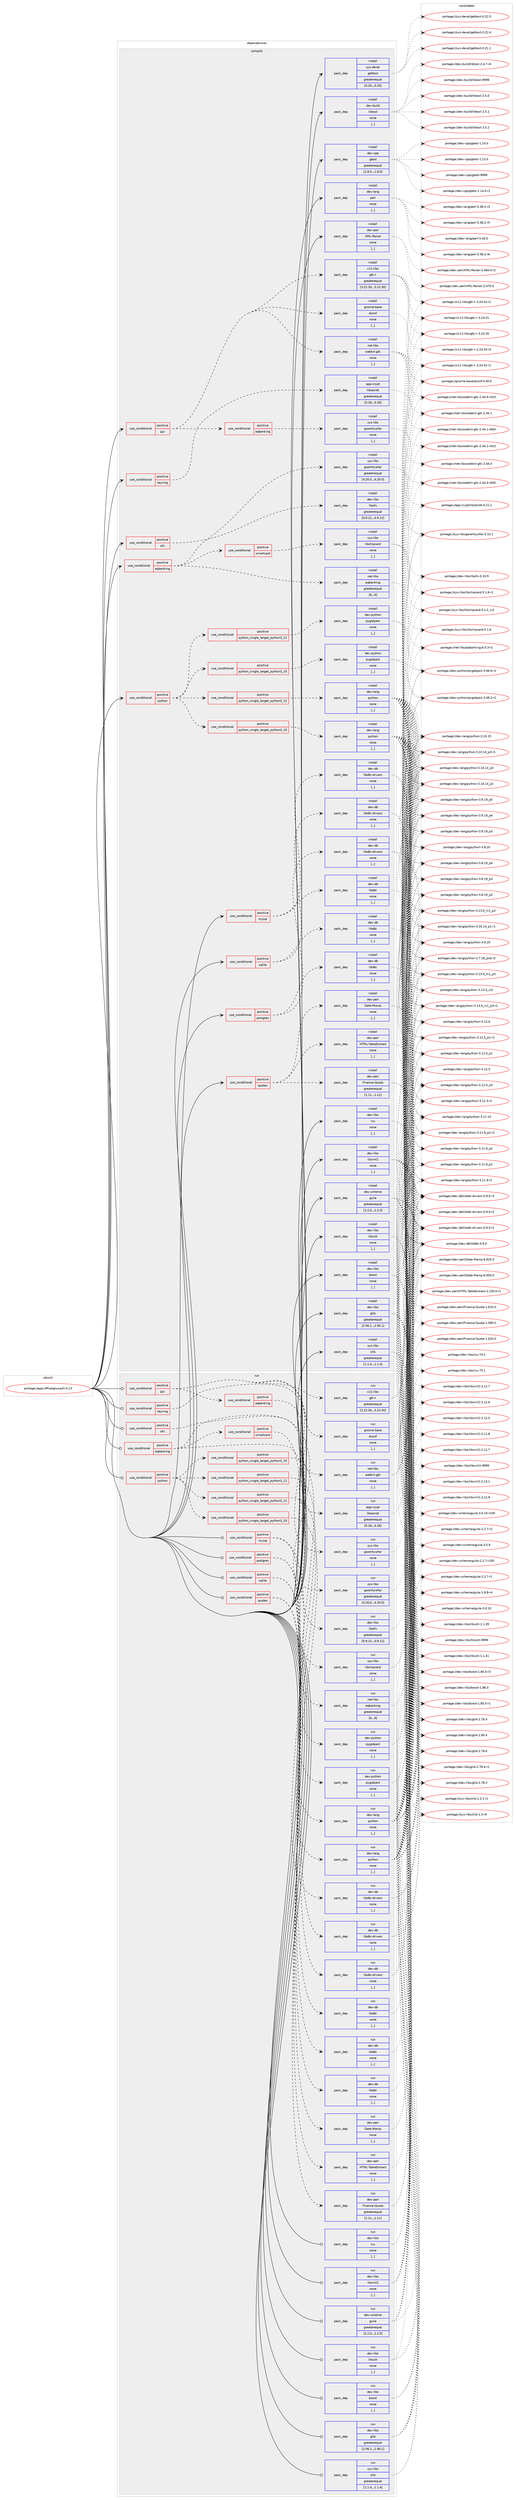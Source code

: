 digraph prolog {

# *************
# Graph options
# *************

newrank=true;
concentrate=true;
compound=true;
graph [rankdir=LR,fontname=Helvetica,fontsize=10,ranksep=1.5];#, ranksep=2.5, nodesep=0.2];
edge  [arrowhead=vee];
node  [fontname=Helvetica,fontsize=10];

# **********
# The ebuild
# **********

subgraph cluster_leftcol {
color=gray;
label=<<i>ebuild</i>>;
id [label="portage://app-office/gnucash-4.13", color=red, width=4, href="../app-office/gnucash-4.13.svg"];
}

# ****************
# The dependencies
# ****************

subgraph cluster_midcol {
color=gray;
label=<<i>dependencies</i>>;
subgraph cluster_compile {
fillcolor="#eeeeee";
style=filled;
label=<<i>compile</i>>;
subgraph cond143155 {
dependency539843 [label=<<TABLE BORDER="0" CELLBORDER="1" CELLSPACING="0" CELLPADDING="4"><TR><TD ROWSPAN="3" CELLPADDING="10">use_conditional</TD></TR><TR><TD>positive</TD></TR><TR><TD>aqbanking</TD></TR></TABLE>>, shape=none, color=red];
subgraph pack392677 {
dependency539844 [label=<<TABLE BORDER="0" CELLBORDER="1" CELLSPACING="0" CELLPADDING="4" WIDTH="220"><TR><TD ROWSPAN="6" CELLPADDING="30">pack_dep</TD></TR><TR><TD WIDTH="110">install</TD></TR><TR><TD>net-libs</TD></TR><TR><TD>aqbanking</TD></TR><TR><TD>greaterequal</TD></TR><TR><TD>[6,,,6]</TD></TR></TABLE>>, shape=none, color=blue];
}
dependency539843:e -> dependency539844:w [weight=20,style="dashed",arrowhead="vee"];
subgraph pack392678 {
dependency539845 [label=<<TABLE BORDER="0" CELLBORDER="1" CELLSPACING="0" CELLPADDING="4" WIDTH="220"><TR><TD ROWSPAN="6" CELLPADDING="30">pack_dep</TD></TR><TR><TD WIDTH="110">install</TD></TR><TR><TD>sys-libs</TD></TR><TR><TD>gwenhywfar</TD></TR><TR><TD>greaterequal</TD></TR><TR><TD>[4.20.0,,,4.20.0]</TD></TR></TABLE>>, shape=none, color=blue];
}
dependency539843:e -> dependency539845:w [weight=20,style="dashed",arrowhead="vee"];
subgraph cond143156 {
dependency539846 [label=<<TABLE BORDER="0" CELLBORDER="1" CELLSPACING="0" CELLPADDING="4"><TR><TD ROWSPAN="3" CELLPADDING="10">use_conditional</TD></TR><TR><TD>positive</TD></TR><TR><TD>smartcard</TD></TR></TABLE>>, shape=none, color=red];
subgraph pack392679 {
dependency539847 [label=<<TABLE BORDER="0" CELLBORDER="1" CELLSPACING="0" CELLPADDING="4" WIDTH="220"><TR><TD ROWSPAN="6" CELLPADDING="30">pack_dep</TD></TR><TR><TD WIDTH="110">install</TD></TR><TR><TD>sys-libs</TD></TR><TR><TD>libchipcard</TD></TR><TR><TD>none</TD></TR><TR><TD>[,,]</TD></TR></TABLE>>, shape=none, color=blue];
}
dependency539846:e -> dependency539847:w [weight=20,style="dashed",arrowhead="vee"];
}
dependency539843:e -> dependency539846:w [weight=20,style="dashed",arrowhead="vee"];
}
id:e -> dependency539843:w [weight=20,style="solid",arrowhead="vee"];
subgraph cond143157 {
dependency539848 [label=<<TABLE BORDER="0" CELLBORDER="1" CELLSPACING="0" CELLPADDING="4"><TR><TD ROWSPAN="3" CELLPADDING="10">use_conditional</TD></TR><TR><TD>positive</TD></TR><TR><TD>gui</TD></TR></TABLE>>, shape=none, color=red];
subgraph pack392680 {
dependency539849 [label=<<TABLE BORDER="0" CELLBORDER="1" CELLSPACING="0" CELLPADDING="4" WIDTH="220"><TR><TD ROWSPAN="6" CELLPADDING="30">pack_dep</TD></TR><TR><TD WIDTH="110">install</TD></TR><TR><TD>x11-libs</TD></TR><TR><TD>gtk+</TD></TR><TR><TD>greaterequal</TD></TR><TR><TD>[3.22.30,,,3.22.30]</TD></TR></TABLE>>, shape=none, color=blue];
}
dependency539848:e -> dependency539849:w [weight=20,style="dashed",arrowhead="vee"];
subgraph pack392681 {
dependency539850 [label=<<TABLE BORDER="0" CELLBORDER="1" CELLSPACING="0" CELLPADDING="4" WIDTH="220"><TR><TD ROWSPAN="6" CELLPADDING="30">pack_dep</TD></TR><TR><TD WIDTH="110">install</TD></TR><TR><TD>gnome-base</TD></TR><TR><TD>dconf</TD></TR><TR><TD>none</TD></TR><TR><TD>[,,]</TD></TR></TABLE>>, shape=none, color=blue];
}
dependency539848:e -> dependency539850:w [weight=20,style="dashed",arrowhead="vee"];
subgraph pack392682 {
dependency539851 [label=<<TABLE BORDER="0" CELLBORDER="1" CELLSPACING="0" CELLPADDING="4" WIDTH="220"><TR><TD ROWSPAN="6" CELLPADDING="30">pack_dep</TD></TR><TR><TD WIDTH="110">install</TD></TR><TR><TD>net-libs</TD></TR><TR><TD>webkit-gtk</TD></TR><TR><TD>none</TD></TR><TR><TD>[,,]</TD></TR></TABLE>>, shape=none, color=blue];
}
dependency539848:e -> dependency539851:w [weight=20,style="dashed",arrowhead="vee"];
subgraph cond143158 {
dependency539852 [label=<<TABLE BORDER="0" CELLBORDER="1" CELLSPACING="0" CELLPADDING="4"><TR><TD ROWSPAN="3" CELLPADDING="10">use_conditional</TD></TR><TR><TD>positive</TD></TR><TR><TD>aqbanking</TD></TR></TABLE>>, shape=none, color=red];
subgraph pack392683 {
dependency539853 [label=<<TABLE BORDER="0" CELLBORDER="1" CELLSPACING="0" CELLPADDING="4" WIDTH="220"><TR><TD ROWSPAN="6" CELLPADDING="30">pack_dep</TD></TR><TR><TD WIDTH="110">install</TD></TR><TR><TD>sys-libs</TD></TR><TR><TD>gwenhywfar</TD></TR><TR><TD>none</TD></TR><TR><TD>[,,]</TD></TR></TABLE>>, shape=none, color=blue];
}
dependency539852:e -> dependency539853:w [weight=20,style="dashed",arrowhead="vee"];
}
dependency539848:e -> dependency539852:w [weight=20,style="dashed",arrowhead="vee"];
}
id:e -> dependency539848:w [weight=20,style="solid",arrowhead="vee"];
subgraph cond143159 {
dependency539854 [label=<<TABLE BORDER="0" CELLBORDER="1" CELLSPACING="0" CELLPADDING="4"><TR><TD ROWSPAN="3" CELLPADDING="10">use_conditional</TD></TR><TR><TD>positive</TD></TR><TR><TD>keyring</TD></TR></TABLE>>, shape=none, color=red];
subgraph pack392684 {
dependency539855 [label=<<TABLE BORDER="0" CELLBORDER="1" CELLSPACING="0" CELLPADDING="4" WIDTH="220"><TR><TD ROWSPAN="6" CELLPADDING="30">pack_dep</TD></TR><TR><TD WIDTH="110">install</TD></TR><TR><TD>app-crypt</TD></TR><TR><TD>libsecret</TD></TR><TR><TD>greaterequal</TD></TR><TR><TD>[0.18,,,0.18]</TD></TR></TABLE>>, shape=none, color=blue];
}
dependency539854:e -> dependency539855:w [weight=20,style="dashed",arrowhead="vee"];
}
id:e -> dependency539854:w [weight=20,style="solid",arrowhead="vee"];
subgraph cond143160 {
dependency539856 [label=<<TABLE BORDER="0" CELLBORDER="1" CELLSPACING="0" CELLPADDING="4"><TR><TD ROWSPAN="3" CELLPADDING="10">use_conditional</TD></TR><TR><TD>positive</TD></TR><TR><TD>mysql</TD></TR></TABLE>>, shape=none, color=red];
subgraph pack392685 {
dependency539857 [label=<<TABLE BORDER="0" CELLBORDER="1" CELLSPACING="0" CELLPADDING="4" WIDTH="220"><TR><TD ROWSPAN="6" CELLPADDING="30">pack_dep</TD></TR><TR><TD WIDTH="110">install</TD></TR><TR><TD>dev-db</TD></TR><TR><TD>libdbi</TD></TR><TR><TD>none</TD></TR><TR><TD>[,,]</TD></TR></TABLE>>, shape=none, color=blue];
}
dependency539856:e -> dependency539857:w [weight=20,style="dashed",arrowhead="vee"];
subgraph pack392686 {
dependency539858 [label=<<TABLE BORDER="0" CELLBORDER="1" CELLSPACING="0" CELLPADDING="4" WIDTH="220"><TR><TD ROWSPAN="6" CELLPADDING="30">pack_dep</TD></TR><TR><TD WIDTH="110">install</TD></TR><TR><TD>dev-db</TD></TR><TR><TD>libdbi-drivers</TD></TR><TR><TD>none</TD></TR><TR><TD>[,,]</TD></TR></TABLE>>, shape=none, color=blue];
}
dependency539856:e -> dependency539858:w [weight=20,style="dashed",arrowhead="vee"];
}
id:e -> dependency539856:w [weight=20,style="solid",arrowhead="vee"];
subgraph cond143161 {
dependency539859 [label=<<TABLE BORDER="0" CELLBORDER="1" CELLSPACING="0" CELLPADDING="4"><TR><TD ROWSPAN="3" CELLPADDING="10">use_conditional</TD></TR><TR><TD>positive</TD></TR><TR><TD>ofx</TD></TR></TABLE>>, shape=none, color=red];
subgraph pack392687 {
dependency539860 [label=<<TABLE BORDER="0" CELLBORDER="1" CELLSPACING="0" CELLPADDING="4" WIDTH="220"><TR><TD ROWSPAN="6" CELLPADDING="30">pack_dep</TD></TR><TR><TD WIDTH="110">install</TD></TR><TR><TD>dev-libs</TD></TR><TR><TD>libofx</TD></TR><TR><TD>greaterequal</TD></TR><TR><TD>[0.9.12,,,0.9.12]</TD></TR></TABLE>>, shape=none, color=blue];
}
dependency539859:e -> dependency539860:w [weight=20,style="dashed",arrowhead="vee"];
}
id:e -> dependency539859:w [weight=20,style="solid",arrowhead="vee"];
subgraph cond143162 {
dependency539861 [label=<<TABLE BORDER="0" CELLBORDER="1" CELLSPACING="0" CELLPADDING="4"><TR><TD ROWSPAN="3" CELLPADDING="10">use_conditional</TD></TR><TR><TD>positive</TD></TR><TR><TD>postgres</TD></TR></TABLE>>, shape=none, color=red];
subgraph pack392688 {
dependency539862 [label=<<TABLE BORDER="0" CELLBORDER="1" CELLSPACING="0" CELLPADDING="4" WIDTH="220"><TR><TD ROWSPAN="6" CELLPADDING="30">pack_dep</TD></TR><TR><TD WIDTH="110">install</TD></TR><TR><TD>dev-db</TD></TR><TR><TD>libdbi</TD></TR><TR><TD>none</TD></TR><TR><TD>[,,]</TD></TR></TABLE>>, shape=none, color=blue];
}
dependency539861:e -> dependency539862:w [weight=20,style="dashed",arrowhead="vee"];
subgraph pack392689 {
dependency539863 [label=<<TABLE BORDER="0" CELLBORDER="1" CELLSPACING="0" CELLPADDING="4" WIDTH="220"><TR><TD ROWSPAN="6" CELLPADDING="30">pack_dep</TD></TR><TR><TD WIDTH="110">install</TD></TR><TR><TD>dev-db</TD></TR><TR><TD>libdbi-drivers</TD></TR><TR><TD>none</TD></TR><TR><TD>[,,]</TD></TR></TABLE>>, shape=none, color=blue];
}
dependency539861:e -> dependency539863:w [weight=20,style="dashed",arrowhead="vee"];
}
id:e -> dependency539861:w [weight=20,style="solid",arrowhead="vee"];
subgraph cond143163 {
dependency539864 [label=<<TABLE BORDER="0" CELLBORDER="1" CELLSPACING="0" CELLPADDING="4"><TR><TD ROWSPAN="3" CELLPADDING="10">use_conditional</TD></TR><TR><TD>positive</TD></TR><TR><TD>python</TD></TR></TABLE>>, shape=none, color=red];
subgraph cond143164 {
dependency539865 [label=<<TABLE BORDER="0" CELLBORDER="1" CELLSPACING="0" CELLPADDING="4"><TR><TD ROWSPAN="3" CELLPADDING="10">use_conditional</TD></TR><TR><TD>positive</TD></TR><TR><TD>python_single_target_python3_10</TD></TR></TABLE>>, shape=none, color=red];
subgraph pack392690 {
dependency539866 [label=<<TABLE BORDER="0" CELLBORDER="1" CELLSPACING="0" CELLPADDING="4" WIDTH="220"><TR><TD ROWSPAN="6" CELLPADDING="30">pack_dep</TD></TR><TR><TD WIDTH="110">install</TD></TR><TR><TD>dev-lang</TD></TR><TR><TD>python</TD></TR><TR><TD>none</TD></TR><TR><TD>[,,]</TD></TR></TABLE>>, shape=none, color=blue];
}
dependency539865:e -> dependency539866:w [weight=20,style="dashed",arrowhead="vee"];
}
dependency539864:e -> dependency539865:w [weight=20,style="dashed",arrowhead="vee"];
subgraph cond143165 {
dependency539867 [label=<<TABLE BORDER="0" CELLBORDER="1" CELLSPACING="0" CELLPADDING="4"><TR><TD ROWSPAN="3" CELLPADDING="10">use_conditional</TD></TR><TR><TD>positive</TD></TR><TR><TD>python_single_target_python3_11</TD></TR></TABLE>>, shape=none, color=red];
subgraph pack392691 {
dependency539868 [label=<<TABLE BORDER="0" CELLBORDER="1" CELLSPACING="0" CELLPADDING="4" WIDTH="220"><TR><TD ROWSPAN="6" CELLPADDING="30">pack_dep</TD></TR><TR><TD WIDTH="110">install</TD></TR><TR><TD>dev-lang</TD></TR><TR><TD>python</TD></TR><TR><TD>none</TD></TR><TR><TD>[,,]</TD></TR></TABLE>>, shape=none, color=blue];
}
dependency539867:e -> dependency539868:w [weight=20,style="dashed",arrowhead="vee"];
}
dependency539864:e -> dependency539867:w [weight=20,style="dashed",arrowhead="vee"];
subgraph cond143166 {
dependency539869 [label=<<TABLE BORDER="0" CELLBORDER="1" CELLSPACING="0" CELLPADDING="4"><TR><TD ROWSPAN="3" CELLPADDING="10">use_conditional</TD></TR><TR><TD>positive</TD></TR><TR><TD>python_single_target_python3_10</TD></TR></TABLE>>, shape=none, color=red];
subgraph pack392692 {
dependency539870 [label=<<TABLE BORDER="0" CELLBORDER="1" CELLSPACING="0" CELLPADDING="4" WIDTH="220"><TR><TD ROWSPAN="6" CELLPADDING="30">pack_dep</TD></TR><TR><TD WIDTH="110">install</TD></TR><TR><TD>dev-python</TD></TR><TR><TD>pygobject</TD></TR><TR><TD>none</TD></TR><TR><TD>[,,]</TD></TR></TABLE>>, shape=none, color=blue];
}
dependency539869:e -> dependency539870:w [weight=20,style="dashed",arrowhead="vee"];
}
dependency539864:e -> dependency539869:w [weight=20,style="dashed",arrowhead="vee"];
subgraph cond143167 {
dependency539871 [label=<<TABLE BORDER="0" CELLBORDER="1" CELLSPACING="0" CELLPADDING="4"><TR><TD ROWSPAN="3" CELLPADDING="10">use_conditional</TD></TR><TR><TD>positive</TD></TR><TR><TD>python_single_target_python3_11</TD></TR></TABLE>>, shape=none, color=red];
subgraph pack392693 {
dependency539872 [label=<<TABLE BORDER="0" CELLBORDER="1" CELLSPACING="0" CELLPADDING="4" WIDTH="220"><TR><TD ROWSPAN="6" CELLPADDING="30">pack_dep</TD></TR><TR><TD WIDTH="110">install</TD></TR><TR><TD>dev-python</TD></TR><TR><TD>pygobject</TD></TR><TR><TD>none</TD></TR><TR><TD>[,,]</TD></TR></TABLE>>, shape=none, color=blue];
}
dependency539871:e -> dependency539872:w [weight=20,style="dashed",arrowhead="vee"];
}
dependency539864:e -> dependency539871:w [weight=20,style="dashed",arrowhead="vee"];
}
id:e -> dependency539864:w [weight=20,style="solid",arrowhead="vee"];
subgraph cond143168 {
dependency539873 [label=<<TABLE BORDER="0" CELLBORDER="1" CELLSPACING="0" CELLPADDING="4"><TR><TD ROWSPAN="3" CELLPADDING="10">use_conditional</TD></TR><TR><TD>positive</TD></TR><TR><TD>quotes</TD></TR></TABLE>>, shape=none, color=red];
subgraph pack392694 {
dependency539874 [label=<<TABLE BORDER="0" CELLBORDER="1" CELLSPACING="0" CELLPADDING="4" WIDTH="220"><TR><TD ROWSPAN="6" CELLPADDING="30">pack_dep</TD></TR><TR><TD WIDTH="110">install</TD></TR><TR><TD>dev-perl</TD></TR><TR><TD>Finance-Quote</TD></TR><TR><TD>greaterequal</TD></TR><TR><TD>[1.11,,,1.11]</TD></TR></TABLE>>, shape=none, color=blue];
}
dependency539873:e -> dependency539874:w [weight=20,style="dashed",arrowhead="vee"];
subgraph pack392695 {
dependency539875 [label=<<TABLE BORDER="0" CELLBORDER="1" CELLSPACING="0" CELLPADDING="4" WIDTH="220"><TR><TD ROWSPAN="6" CELLPADDING="30">pack_dep</TD></TR><TR><TD WIDTH="110">install</TD></TR><TR><TD>dev-perl</TD></TR><TR><TD>Date-Manip</TD></TR><TR><TD>none</TD></TR><TR><TD>[,,]</TD></TR></TABLE>>, shape=none, color=blue];
}
dependency539873:e -> dependency539875:w [weight=20,style="dashed",arrowhead="vee"];
subgraph pack392696 {
dependency539876 [label=<<TABLE BORDER="0" CELLBORDER="1" CELLSPACING="0" CELLPADDING="4" WIDTH="220"><TR><TD ROWSPAN="6" CELLPADDING="30">pack_dep</TD></TR><TR><TD WIDTH="110">install</TD></TR><TR><TD>dev-perl</TD></TR><TR><TD>HTML-TableExtract</TD></TR><TR><TD>none</TD></TR><TR><TD>[,,]</TD></TR></TABLE>>, shape=none, color=blue];
}
dependency539873:e -> dependency539876:w [weight=20,style="dashed",arrowhead="vee"];
}
id:e -> dependency539873:w [weight=20,style="solid",arrowhead="vee"];
subgraph cond143169 {
dependency539877 [label=<<TABLE BORDER="0" CELLBORDER="1" CELLSPACING="0" CELLPADDING="4"><TR><TD ROWSPAN="3" CELLPADDING="10">use_conditional</TD></TR><TR><TD>positive</TD></TR><TR><TD>sqlite</TD></TR></TABLE>>, shape=none, color=red];
subgraph pack392697 {
dependency539878 [label=<<TABLE BORDER="0" CELLBORDER="1" CELLSPACING="0" CELLPADDING="4" WIDTH="220"><TR><TD ROWSPAN="6" CELLPADDING="30">pack_dep</TD></TR><TR><TD WIDTH="110">install</TD></TR><TR><TD>dev-db</TD></TR><TR><TD>libdbi</TD></TR><TR><TD>none</TD></TR><TR><TD>[,,]</TD></TR></TABLE>>, shape=none, color=blue];
}
dependency539877:e -> dependency539878:w [weight=20,style="dashed",arrowhead="vee"];
subgraph pack392698 {
dependency539879 [label=<<TABLE BORDER="0" CELLBORDER="1" CELLSPACING="0" CELLPADDING="4" WIDTH="220"><TR><TD ROWSPAN="6" CELLPADDING="30">pack_dep</TD></TR><TR><TD WIDTH="110">install</TD></TR><TR><TD>dev-db</TD></TR><TR><TD>libdbi-drivers</TD></TR><TR><TD>none</TD></TR><TR><TD>[,,]</TD></TR></TABLE>>, shape=none, color=blue];
}
dependency539877:e -> dependency539879:w [weight=20,style="dashed",arrowhead="vee"];
}
id:e -> dependency539877:w [weight=20,style="solid",arrowhead="vee"];
subgraph pack392699 {
dependency539880 [label=<<TABLE BORDER="0" CELLBORDER="1" CELLSPACING="0" CELLPADDING="4" WIDTH="220"><TR><TD ROWSPAN="6" CELLPADDING="30">pack_dep</TD></TR><TR><TD WIDTH="110">install</TD></TR><TR><TD>dev-build</TD></TR><TR><TD>libtool</TD></TR><TR><TD>none</TD></TR><TR><TD>[,,]</TD></TR></TABLE>>, shape=none, color=blue];
}
id:e -> dependency539880:w [weight=20,style="solid",arrowhead="vee"];
subgraph pack392700 {
dependency539881 [label=<<TABLE BORDER="0" CELLBORDER="1" CELLSPACING="0" CELLPADDING="4" WIDTH="220"><TR><TD ROWSPAN="6" CELLPADDING="30">pack_dep</TD></TR><TR><TD WIDTH="110">install</TD></TR><TR><TD>dev-cpp</TD></TR><TR><TD>gtest</TD></TR><TR><TD>greaterequal</TD></TR><TR><TD>[1.8.0,,,1.8.0]</TD></TR></TABLE>>, shape=none, color=blue];
}
id:e -> dependency539881:w [weight=20,style="solid",arrowhead="vee"];
subgraph pack392701 {
dependency539882 [label=<<TABLE BORDER="0" CELLBORDER="1" CELLSPACING="0" CELLPADDING="4" WIDTH="220"><TR><TD ROWSPAN="6" CELLPADDING="30">pack_dep</TD></TR><TR><TD WIDTH="110">install</TD></TR><TR><TD>dev-lang</TD></TR><TR><TD>perl</TD></TR><TR><TD>none</TD></TR><TR><TD>[,,]</TD></TR></TABLE>>, shape=none, color=blue];
}
id:e -> dependency539882:w [weight=20,style="solid",arrowhead="vee"];
subgraph pack392702 {
dependency539883 [label=<<TABLE BORDER="0" CELLBORDER="1" CELLSPACING="0" CELLPADDING="4" WIDTH="220"><TR><TD ROWSPAN="6" CELLPADDING="30">pack_dep</TD></TR><TR><TD WIDTH="110">install</TD></TR><TR><TD>dev-libs</TD></TR><TR><TD>boost</TD></TR><TR><TD>none</TD></TR><TR><TD>[,,]</TD></TR></TABLE>>, shape=none, color=blue];
}
id:e -> dependency539883:w [weight=20,style="solid",arrowhead="vee"];
subgraph pack392703 {
dependency539884 [label=<<TABLE BORDER="0" CELLBORDER="1" CELLSPACING="0" CELLPADDING="4" WIDTH="220"><TR><TD ROWSPAN="6" CELLPADDING="30">pack_dep</TD></TR><TR><TD WIDTH="110">install</TD></TR><TR><TD>dev-libs</TD></TR><TR><TD>glib</TD></TR><TR><TD>greaterequal</TD></TR><TR><TD>[2.56.1,,,2.56.1]</TD></TR></TABLE>>, shape=none, color=blue];
}
id:e -> dependency539884:w [weight=20,style="solid",arrowhead="vee"];
subgraph pack392704 {
dependency539885 [label=<<TABLE BORDER="0" CELLBORDER="1" CELLSPACING="0" CELLPADDING="4" WIDTH="220"><TR><TD ROWSPAN="6" CELLPADDING="30">pack_dep</TD></TR><TR><TD WIDTH="110">install</TD></TR><TR><TD>dev-libs</TD></TR><TR><TD>icu</TD></TR><TR><TD>none</TD></TR><TR><TD>[,,]</TD></TR></TABLE>>, shape=none, color=blue];
}
id:e -> dependency539885:w [weight=20,style="solid",arrowhead="vee"];
subgraph pack392705 {
dependency539886 [label=<<TABLE BORDER="0" CELLBORDER="1" CELLSPACING="0" CELLPADDING="4" WIDTH="220"><TR><TD ROWSPAN="6" CELLPADDING="30">pack_dep</TD></TR><TR><TD WIDTH="110">install</TD></TR><TR><TD>dev-libs</TD></TR><TR><TD>libxml2</TD></TR><TR><TD>none</TD></TR><TR><TD>[,,]</TD></TR></TABLE>>, shape=none, color=blue];
}
id:e -> dependency539886:w [weight=20,style="solid",arrowhead="vee"];
subgraph pack392706 {
dependency539887 [label=<<TABLE BORDER="0" CELLBORDER="1" CELLSPACING="0" CELLPADDING="4" WIDTH="220"><TR><TD ROWSPAN="6" CELLPADDING="30">pack_dep</TD></TR><TR><TD WIDTH="110">install</TD></TR><TR><TD>dev-libs</TD></TR><TR><TD>libxslt</TD></TR><TR><TD>none</TD></TR><TR><TD>[,,]</TD></TR></TABLE>>, shape=none, color=blue];
}
id:e -> dependency539887:w [weight=20,style="solid",arrowhead="vee"];
subgraph pack392707 {
dependency539888 [label=<<TABLE BORDER="0" CELLBORDER="1" CELLSPACING="0" CELLPADDING="4" WIDTH="220"><TR><TD ROWSPAN="6" CELLPADDING="30">pack_dep</TD></TR><TR><TD WIDTH="110">install</TD></TR><TR><TD>dev-perl</TD></TR><TR><TD>XML-Parser</TD></TR><TR><TD>none</TD></TR><TR><TD>[,,]</TD></TR></TABLE>>, shape=none, color=blue];
}
id:e -> dependency539888:w [weight=20,style="solid",arrowhead="vee"];
subgraph pack392708 {
dependency539889 [label=<<TABLE BORDER="0" CELLBORDER="1" CELLSPACING="0" CELLPADDING="4" WIDTH="220"><TR><TD ROWSPAN="6" CELLPADDING="30">pack_dep</TD></TR><TR><TD WIDTH="110">install</TD></TR><TR><TD>dev-scheme</TD></TR><TR><TD>guile</TD></TR><TR><TD>greaterequal</TD></TR><TR><TD>[2.2.0,,,2.2.0]</TD></TR></TABLE>>, shape=none, color=blue];
}
id:e -> dependency539889:w [weight=20,style="solid",arrowhead="vee"];
subgraph pack392709 {
dependency539890 [label=<<TABLE BORDER="0" CELLBORDER="1" CELLSPACING="0" CELLPADDING="4" WIDTH="220"><TR><TD ROWSPAN="6" CELLPADDING="30">pack_dep</TD></TR><TR><TD WIDTH="110">install</TD></TR><TR><TD>sys-devel</TD></TR><TR><TD>gettext</TD></TR><TR><TD>greaterequal</TD></TR><TR><TD>[0.20,,,0.20]</TD></TR></TABLE>>, shape=none, color=blue];
}
id:e -> dependency539890:w [weight=20,style="solid",arrowhead="vee"];
subgraph pack392710 {
dependency539891 [label=<<TABLE BORDER="0" CELLBORDER="1" CELLSPACING="0" CELLPADDING="4" WIDTH="220"><TR><TD ROWSPAN="6" CELLPADDING="30">pack_dep</TD></TR><TR><TD WIDTH="110">install</TD></TR><TR><TD>sys-libs</TD></TR><TR><TD>zlib</TD></TR><TR><TD>greaterequal</TD></TR><TR><TD>[1.1.4,,,1.1.4]</TD></TR></TABLE>>, shape=none, color=blue];
}
id:e -> dependency539891:w [weight=20,style="solid",arrowhead="vee"];
}
subgraph cluster_compileandrun {
fillcolor="#eeeeee";
style=filled;
label=<<i>compile and run</i>>;
}
subgraph cluster_run {
fillcolor="#eeeeee";
style=filled;
label=<<i>run</i>>;
subgraph cond143170 {
dependency539892 [label=<<TABLE BORDER="0" CELLBORDER="1" CELLSPACING="0" CELLPADDING="4"><TR><TD ROWSPAN="3" CELLPADDING="10">use_conditional</TD></TR><TR><TD>positive</TD></TR><TR><TD>aqbanking</TD></TR></TABLE>>, shape=none, color=red];
subgraph pack392711 {
dependency539893 [label=<<TABLE BORDER="0" CELLBORDER="1" CELLSPACING="0" CELLPADDING="4" WIDTH="220"><TR><TD ROWSPAN="6" CELLPADDING="30">pack_dep</TD></TR><TR><TD WIDTH="110">run</TD></TR><TR><TD>net-libs</TD></TR><TR><TD>aqbanking</TD></TR><TR><TD>greaterequal</TD></TR><TR><TD>[6,,,6]</TD></TR></TABLE>>, shape=none, color=blue];
}
dependency539892:e -> dependency539893:w [weight=20,style="dashed",arrowhead="vee"];
subgraph pack392712 {
dependency539894 [label=<<TABLE BORDER="0" CELLBORDER="1" CELLSPACING="0" CELLPADDING="4" WIDTH="220"><TR><TD ROWSPAN="6" CELLPADDING="30">pack_dep</TD></TR><TR><TD WIDTH="110">run</TD></TR><TR><TD>sys-libs</TD></TR><TR><TD>gwenhywfar</TD></TR><TR><TD>greaterequal</TD></TR><TR><TD>[4.20.0,,,4.20.0]</TD></TR></TABLE>>, shape=none, color=blue];
}
dependency539892:e -> dependency539894:w [weight=20,style="dashed",arrowhead="vee"];
subgraph cond143171 {
dependency539895 [label=<<TABLE BORDER="0" CELLBORDER="1" CELLSPACING="0" CELLPADDING="4"><TR><TD ROWSPAN="3" CELLPADDING="10">use_conditional</TD></TR><TR><TD>positive</TD></TR><TR><TD>smartcard</TD></TR></TABLE>>, shape=none, color=red];
subgraph pack392713 {
dependency539896 [label=<<TABLE BORDER="0" CELLBORDER="1" CELLSPACING="0" CELLPADDING="4" WIDTH="220"><TR><TD ROWSPAN="6" CELLPADDING="30">pack_dep</TD></TR><TR><TD WIDTH="110">run</TD></TR><TR><TD>sys-libs</TD></TR><TR><TD>libchipcard</TD></TR><TR><TD>none</TD></TR><TR><TD>[,,]</TD></TR></TABLE>>, shape=none, color=blue];
}
dependency539895:e -> dependency539896:w [weight=20,style="dashed",arrowhead="vee"];
}
dependency539892:e -> dependency539895:w [weight=20,style="dashed",arrowhead="vee"];
}
id:e -> dependency539892:w [weight=20,style="solid",arrowhead="odot"];
subgraph cond143172 {
dependency539897 [label=<<TABLE BORDER="0" CELLBORDER="1" CELLSPACING="0" CELLPADDING="4"><TR><TD ROWSPAN="3" CELLPADDING="10">use_conditional</TD></TR><TR><TD>positive</TD></TR><TR><TD>gui</TD></TR></TABLE>>, shape=none, color=red];
subgraph pack392714 {
dependency539898 [label=<<TABLE BORDER="0" CELLBORDER="1" CELLSPACING="0" CELLPADDING="4" WIDTH="220"><TR><TD ROWSPAN="6" CELLPADDING="30">pack_dep</TD></TR><TR><TD WIDTH="110">run</TD></TR><TR><TD>x11-libs</TD></TR><TR><TD>gtk+</TD></TR><TR><TD>greaterequal</TD></TR><TR><TD>[3.22.30,,,3.22.30]</TD></TR></TABLE>>, shape=none, color=blue];
}
dependency539897:e -> dependency539898:w [weight=20,style="dashed",arrowhead="vee"];
subgraph pack392715 {
dependency539899 [label=<<TABLE BORDER="0" CELLBORDER="1" CELLSPACING="0" CELLPADDING="4" WIDTH="220"><TR><TD ROWSPAN="6" CELLPADDING="30">pack_dep</TD></TR><TR><TD WIDTH="110">run</TD></TR><TR><TD>gnome-base</TD></TR><TR><TD>dconf</TD></TR><TR><TD>none</TD></TR><TR><TD>[,,]</TD></TR></TABLE>>, shape=none, color=blue];
}
dependency539897:e -> dependency539899:w [weight=20,style="dashed",arrowhead="vee"];
subgraph pack392716 {
dependency539900 [label=<<TABLE BORDER="0" CELLBORDER="1" CELLSPACING="0" CELLPADDING="4" WIDTH="220"><TR><TD ROWSPAN="6" CELLPADDING="30">pack_dep</TD></TR><TR><TD WIDTH="110">run</TD></TR><TR><TD>net-libs</TD></TR><TR><TD>webkit-gtk</TD></TR><TR><TD>none</TD></TR><TR><TD>[,,]</TD></TR></TABLE>>, shape=none, color=blue];
}
dependency539897:e -> dependency539900:w [weight=20,style="dashed",arrowhead="vee"];
subgraph cond143173 {
dependency539901 [label=<<TABLE BORDER="0" CELLBORDER="1" CELLSPACING="0" CELLPADDING="4"><TR><TD ROWSPAN="3" CELLPADDING="10">use_conditional</TD></TR><TR><TD>positive</TD></TR><TR><TD>aqbanking</TD></TR></TABLE>>, shape=none, color=red];
subgraph pack392717 {
dependency539902 [label=<<TABLE BORDER="0" CELLBORDER="1" CELLSPACING="0" CELLPADDING="4" WIDTH="220"><TR><TD ROWSPAN="6" CELLPADDING="30">pack_dep</TD></TR><TR><TD WIDTH="110">run</TD></TR><TR><TD>sys-libs</TD></TR><TR><TD>gwenhywfar</TD></TR><TR><TD>none</TD></TR><TR><TD>[,,]</TD></TR></TABLE>>, shape=none, color=blue];
}
dependency539901:e -> dependency539902:w [weight=20,style="dashed",arrowhead="vee"];
}
dependency539897:e -> dependency539901:w [weight=20,style="dashed",arrowhead="vee"];
}
id:e -> dependency539897:w [weight=20,style="solid",arrowhead="odot"];
subgraph cond143174 {
dependency539903 [label=<<TABLE BORDER="0" CELLBORDER="1" CELLSPACING="0" CELLPADDING="4"><TR><TD ROWSPAN="3" CELLPADDING="10">use_conditional</TD></TR><TR><TD>positive</TD></TR><TR><TD>keyring</TD></TR></TABLE>>, shape=none, color=red];
subgraph pack392718 {
dependency539904 [label=<<TABLE BORDER="0" CELLBORDER="1" CELLSPACING="0" CELLPADDING="4" WIDTH="220"><TR><TD ROWSPAN="6" CELLPADDING="30">pack_dep</TD></TR><TR><TD WIDTH="110">run</TD></TR><TR><TD>app-crypt</TD></TR><TR><TD>libsecret</TD></TR><TR><TD>greaterequal</TD></TR><TR><TD>[0.18,,,0.18]</TD></TR></TABLE>>, shape=none, color=blue];
}
dependency539903:e -> dependency539904:w [weight=20,style="dashed",arrowhead="vee"];
}
id:e -> dependency539903:w [weight=20,style="solid",arrowhead="odot"];
subgraph cond143175 {
dependency539905 [label=<<TABLE BORDER="0" CELLBORDER="1" CELLSPACING="0" CELLPADDING="4"><TR><TD ROWSPAN="3" CELLPADDING="10">use_conditional</TD></TR><TR><TD>positive</TD></TR><TR><TD>mysql</TD></TR></TABLE>>, shape=none, color=red];
subgraph pack392719 {
dependency539906 [label=<<TABLE BORDER="0" CELLBORDER="1" CELLSPACING="0" CELLPADDING="4" WIDTH="220"><TR><TD ROWSPAN="6" CELLPADDING="30">pack_dep</TD></TR><TR><TD WIDTH="110">run</TD></TR><TR><TD>dev-db</TD></TR><TR><TD>libdbi</TD></TR><TR><TD>none</TD></TR><TR><TD>[,,]</TD></TR></TABLE>>, shape=none, color=blue];
}
dependency539905:e -> dependency539906:w [weight=20,style="dashed",arrowhead="vee"];
subgraph pack392720 {
dependency539907 [label=<<TABLE BORDER="0" CELLBORDER="1" CELLSPACING="0" CELLPADDING="4" WIDTH="220"><TR><TD ROWSPAN="6" CELLPADDING="30">pack_dep</TD></TR><TR><TD WIDTH="110">run</TD></TR><TR><TD>dev-db</TD></TR><TR><TD>libdbi-drivers</TD></TR><TR><TD>none</TD></TR><TR><TD>[,,]</TD></TR></TABLE>>, shape=none, color=blue];
}
dependency539905:e -> dependency539907:w [weight=20,style="dashed",arrowhead="vee"];
}
id:e -> dependency539905:w [weight=20,style="solid",arrowhead="odot"];
subgraph cond143176 {
dependency539908 [label=<<TABLE BORDER="0" CELLBORDER="1" CELLSPACING="0" CELLPADDING="4"><TR><TD ROWSPAN="3" CELLPADDING="10">use_conditional</TD></TR><TR><TD>positive</TD></TR><TR><TD>ofx</TD></TR></TABLE>>, shape=none, color=red];
subgraph pack392721 {
dependency539909 [label=<<TABLE BORDER="0" CELLBORDER="1" CELLSPACING="0" CELLPADDING="4" WIDTH="220"><TR><TD ROWSPAN="6" CELLPADDING="30">pack_dep</TD></TR><TR><TD WIDTH="110">run</TD></TR><TR><TD>dev-libs</TD></TR><TR><TD>libofx</TD></TR><TR><TD>greaterequal</TD></TR><TR><TD>[0.9.12,,,0.9.12]</TD></TR></TABLE>>, shape=none, color=blue];
}
dependency539908:e -> dependency539909:w [weight=20,style="dashed",arrowhead="vee"];
}
id:e -> dependency539908:w [weight=20,style="solid",arrowhead="odot"];
subgraph cond143177 {
dependency539910 [label=<<TABLE BORDER="0" CELLBORDER="1" CELLSPACING="0" CELLPADDING="4"><TR><TD ROWSPAN="3" CELLPADDING="10">use_conditional</TD></TR><TR><TD>positive</TD></TR><TR><TD>postgres</TD></TR></TABLE>>, shape=none, color=red];
subgraph pack392722 {
dependency539911 [label=<<TABLE BORDER="0" CELLBORDER="1" CELLSPACING="0" CELLPADDING="4" WIDTH="220"><TR><TD ROWSPAN="6" CELLPADDING="30">pack_dep</TD></TR><TR><TD WIDTH="110">run</TD></TR><TR><TD>dev-db</TD></TR><TR><TD>libdbi</TD></TR><TR><TD>none</TD></TR><TR><TD>[,,]</TD></TR></TABLE>>, shape=none, color=blue];
}
dependency539910:e -> dependency539911:w [weight=20,style="dashed",arrowhead="vee"];
subgraph pack392723 {
dependency539912 [label=<<TABLE BORDER="0" CELLBORDER="1" CELLSPACING="0" CELLPADDING="4" WIDTH="220"><TR><TD ROWSPAN="6" CELLPADDING="30">pack_dep</TD></TR><TR><TD WIDTH="110">run</TD></TR><TR><TD>dev-db</TD></TR><TR><TD>libdbi-drivers</TD></TR><TR><TD>none</TD></TR><TR><TD>[,,]</TD></TR></TABLE>>, shape=none, color=blue];
}
dependency539910:e -> dependency539912:w [weight=20,style="dashed",arrowhead="vee"];
}
id:e -> dependency539910:w [weight=20,style="solid",arrowhead="odot"];
subgraph cond143178 {
dependency539913 [label=<<TABLE BORDER="0" CELLBORDER="1" CELLSPACING="0" CELLPADDING="4"><TR><TD ROWSPAN="3" CELLPADDING="10">use_conditional</TD></TR><TR><TD>positive</TD></TR><TR><TD>python</TD></TR></TABLE>>, shape=none, color=red];
subgraph cond143179 {
dependency539914 [label=<<TABLE BORDER="0" CELLBORDER="1" CELLSPACING="0" CELLPADDING="4"><TR><TD ROWSPAN="3" CELLPADDING="10">use_conditional</TD></TR><TR><TD>positive</TD></TR><TR><TD>python_single_target_python3_10</TD></TR></TABLE>>, shape=none, color=red];
subgraph pack392724 {
dependency539915 [label=<<TABLE BORDER="0" CELLBORDER="1" CELLSPACING="0" CELLPADDING="4" WIDTH="220"><TR><TD ROWSPAN="6" CELLPADDING="30">pack_dep</TD></TR><TR><TD WIDTH="110">run</TD></TR><TR><TD>dev-lang</TD></TR><TR><TD>python</TD></TR><TR><TD>none</TD></TR><TR><TD>[,,]</TD></TR></TABLE>>, shape=none, color=blue];
}
dependency539914:e -> dependency539915:w [weight=20,style="dashed",arrowhead="vee"];
}
dependency539913:e -> dependency539914:w [weight=20,style="dashed",arrowhead="vee"];
subgraph cond143180 {
dependency539916 [label=<<TABLE BORDER="0" CELLBORDER="1" CELLSPACING="0" CELLPADDING="4"><TR><TD ROWSPAN="3" CELLPADDING="10">use_conditional</TD></TR><TR><TD>positive</TD></TR><TR><TD>python_single_target_python3_11</TD></TR></TABLE>>, shape=none, color=red];
subgraph pack392725 {
dependency539917 [label=<<TABLE BORDER="0" CELLBORDER="1" CELLSPACING="0" CELLPADDING="4" WIDTH="220"><TR><TD ROWSPAN="6" CELLPADDING="30">pack_dep</TD></TR><TR><TD WIDTH="110">run</TD></TR><TR><TD>dev-lang</TD></TR><TR><TD>python</TD></TR><TR><TD>none</TD></TR><TR><TD>[,,]</TD></TR></TABLE>>, shape=none, color=blue];
}
dependency539916:e -> dependency539917:w [weight=20,style="dashed",arrowhead="vee"];
}
dependency539913:e -> dependency539916:w [weight=20,style="dashed",arrowhead="vee"];
subgraph cond143181 {
dependency539918 [label=<<TABLE BORDER="0" CELLBORDER="1" CELLSPACING="0" CELLPADDING="4"><TR><TD ROWSPAN="3" CELLPADDING="10">use_conditional</TD></TR><TR><TD>positive</TD></TR><TR><TD>python_single_target_python3_10</TD></TR></TABLE>>, shape=none, color=red];
subgraph pack392726 {
dependency539919 [label=<<TABLE BORDER="0" CELLBORDER="1" CELLSPACING="0" CELLPADDING="4" WIDTH="220"><TR><TD ROWSPAN="6" CELLPADDING="30">pack_dep</TD></TR><TR><TD WIDTH="110">run</TD></TR><TR><TD>dev-python</TD></TR><TR><TD>pygobject</TD></TR><TR><TD>none</TD></TR><TR><TD>[,,]</TD></TR></TABLE>>, shape=none, color=blue];
}
dependency539918:e -> dependency539919:w [weight=20,style="dashed",arrowhead="vee"];
}
dependency539913:e -> dependency539918:w [weight=20,style="dashed",arrowhead="vee"];
subgraph cond143182 {
dependency539920 [label=<<TABLE BORDER="0" CELLBORDER="1" CELLSPACING="0" CELLPADDING="4"><TR><TD ROWSPAN="3" CELLPADDING="10">use_conditional</TD></TR><TR><TD>positive</TD></TR><TR><TD>python_single_target_python3_11</TD></TR></TABLE>>, shape=none, color=red];
subgraph pack392727 {
dependency539921 [label=<<TABLE BORDER="0" CELLBORDER="1" CELLSPACING="0" CELLPADDING="4" WIDTH="220"><TR><TD ROWSPAN="6" CELLPADDING="30">pack_dep</TD></TR><TR><TD WIDTH="110">run</TD></TR><TR><TD>dev-python</TD></TR><TR><TD>pygobject</TD></TR><TR><TD>none</TD></TR><TR><TD>[,,]</TD></TR></TABLE>>, shape=none, color=blue];
}
dependency539920:e -> dependency539921:w [weight=20,style="dashed",arrowhead="vee"];
}
dependency539913:e -> dependency539920:w [weight=20,style="dashed",arrowhead="vee"];
}
id:e -> dependency539913:w [weight=20,style="solid",arrowhead="odot"];
subgraph cond143183 {
dependency539922 [label=<<TABLE BORDER="0" CELLBORDER="1" CELLSPACING="0" CELLPADDING="4"><TR><TD ROWSPAN="3" CELLPADDING="10">use_conditional</TD></TR><TR><TD>positive</TD></TR><TR><TD>quotes</TD></TR></TABLE>>, shape=none, color=red];
subgraph pack392728 {
dependency539923 [label=<<TABLE BORDER="0" CELLBORDER="1" CELLSPACING="0" CELLPADDING="4" WIDTH="220"><TR><TD ROWSPAN="6" CELLPADDING="30">pack_dep</TD></TR><TR><TD WIDTH="110">run</TD></TR><TR><TD>dev-perl</TD></TR><TR><TD>Finance-Quote</TD></TR><TR><TD>greaterequal</TD></TR><TR><TD>[1.11,,,1.11]</TD></TR></TABLE>>, shape=none, color=blue];
}
dependency539922:e -> dependency539923:w [weight=20,style="dashed",arrowhead="vee"];
subgraph pack392729 {
dependency539924 [label=<<TABLE BORDER="0" CELLBORDER="1" CELLSPACING="0" CELLPADDING="4" WIDTH="220"><TR><TD ROWSPAN="6" CELLPADDING="30">pack_dep</TD></TR><TR><TD WIDTH="110">run</TD></TR><TR><TD>dev-perl</TD></TR><TR><TD>Date-Manip</TD></TR><TR><TD>none</TD></TR><TR><TD>[,,]</TD></TR></TABLE>>, shape=none, color=blue];
}
dependency539922:e -> dependency539924:w [weight=20,style="dashed",arrowhead="vee"];
subgraph pack392730 {
dependency539925 [label=<<TABLE BORDER="0" CELLBORDER="1" CELLSPACING="0" CELLPADDING="4" WIDTH="220"><TR><TD ROWSPAN="6" CELLPADDING="30">pack_dep</TD></TR><TR><TD WIDTH="110">run</TD></TR><TR><TD>dev-perl</TD></TR><TR><TD>HTML-TableExtract</TD></TR><TR><TD>none</TD></TR><TR><TD>[,,]</TD></TR></TABLE>>, shape=none, color=blue];
}
dependency539922:e -> dependency539925:w [weight=20,style="dashed",arrowhead="vee"];
}
id:e -> dependency539922:w [weight=20,style="solid",arrowhead="odot"];
subgraph cond143184 {
dependency539926 [label=<<TABLE BORDER="0" CELLBORDER="1" CELLSPACING="0" CELLPADDING="4"><TR><TD ROWSPAN="3" CELLPADDING="10">use_conditional</TD></TR><TR><TD>positive</TD></TR><TR><TD>sqlite</TD></TR></TABLE>>, shape=none, color=red];
subgraph pack392731 {
dependency539927 [label=<<TABLE BORDER="0" CELLBORDER="1" CELLSPACING="0" CELLPADDING="4" WIDTH="220"><TR><TD ROWSPAN="6" CELLPADDING="30">pack_dep</TD></TR><TR><TD WIDTH="110">run</TD></TR><TR><TD>dev-db</TD></TR><TR><TD>libdbi</TD></TR><TR><TD>none</TD></TR><TR><TD>[,,]</TD></TR></TABLE>>, shape=none, color=blue];
}
dependency539926:e -> dependency539927:w [weight=20,style="dashed",arrowhead="vee"];
subgraph pack392732 {
dependency539928 [label=<<TABLE BORDER="0" CELLBORDER="1" CELLSPACING="0" CELLPADDING="4" WIDTH="220"><TR><TD ROWSPAN="6" CELLPADDING="30">pack_dep</TD></TR><TR><TD WIDTH="110">run</TD></TR><TR><TD>dev-db</TD></TR><TR><TD>libdbi-drivers</TD></TR><TR><TD>none</TD></TR><TR><TD>[,,]</TD></TR></TABLE>>, shape=none, color=blue];
}
dependency539926:e -> dependency539928:w [weight=20,style="dashed",arrowhead="vee"];
}
id:e -> dependency539926:w [weight=20,style="solid",arrowhead="odot"];
subgraph pack392733 {
dependency539929 [label=<<TABLE BORDER="0" CELLBORDER="1" CELLSPACING="0" CELLPADDING="4" WIDTH="220"><TR><TD ROWSPAN="6" CELLPADDING="30">pack_dep</TD></TR><TR><TD WIDTH="110">run</TD></TR><TR><TD>dev-libs</TD></TR><TR><TD>boost</TD></TR><TR><TD>none</TD></TR><TR><TD>[,,]</TD></TR></TABLE>>, shape=none, color=blue];
}
id:e -> dependency539929:w [weight=20,style="solid",arrowhead="odot"];
subgraph pack392734 {
dependency539930 [label=<<TABLE BORDER="0" CELLBORDER="1" CELLSPACING="0" CELLPADDING="4" WIDTH="220"><TR><TD ROWSPAN="6" CELLPADDING="30">pack_dep</TD></TR><TR><TD WIDTH="110">run</TD></TR><TR><TD>dev-libs</TD></TR><TR><TD>glib</TD></TR><TR><TD>greaterequal</TD></TR><TR><TD>[2.56.1,,,2.56.1]</TD></TR></TABLE>>, shape=none, color=blue];
}
id:e -> dependency539930:w [weight=20,style="solid",arrowhead="odot"];
subgraph pack392735 {
dependency539931 [label=<<TABLE BORDER="0" CELLBORDER="1" CELLSPACING="0" CELLPADDING="4" WIDTH="220"><TR><TD ROWSPAN="6" CELLPADDING="30">pack_dep</TD></TR><TR><TD WIDTH="110">run</TD></TR><TR><TD>dev-libs</TD></TR><TR><TD>icu</TD></TR><TR><TD>none</TD></TR><TR><TD>[,,]</TD></TR></TABLE>>, shape=none, color=blue];
}
id:e -> dependency539931:w [weight=20,style="solid",arrowhead="odot"];
subgraph pack392736 {
dependency539932 [label=<<TABLE BORDER="0" CELLBORDER="1" CELLSPACING="0" CELLPADDING="4" WIDTH="220"><TR><TD ROWSPAN="6" CELLPADDING="30">pack_dep</TD></TR><TR><TD WIDTH="110">run</TD></TR><TR><TD>dev-libs</TD></TR><TR><TD>libxml2</TD></TR><TR><TD>none</TD></TR><TR><TD>[,,]</TD></TR></TABLE>>, shape=none, color=blue];
}
id:e -> dependency539932:w [weight=20,style="solid",arrowhead="odot"];
subgraph pack392737 {
dependency539933 [label=<<TABLE BORDER="0" CELLBORDER="1" CELLSPACING="0" CELLPADDING="4" WIDTH="220"><TR><TD ROWSPAN="6" CELLPADDING="30">pack_dep</TD></TR><TR><TD WIDTH="110">run</TD></TR><TR><TD>dev-libs</TD></TR><TR><TD>libxslt</TD></TR><TR><TD>none</TD></TR><TR><TD>[,,]</TD></TR></TABLE>>, shape=none, color=blue];
}
id:e -> dependency539933:w [weight=20,style="solid",arrowhead="odot"];
subgraph pack392738 {
dependency539934 [label=<<TABLE BORDER="0" CELLBORDER="1" CELLSPACING="0" CELLPADDING="4" WIDTH="220"><TR><TD ROWSPAN="6" CELLPADDING="30">pack_dep</TD></TR><TR><TD WIDTH="110">run</TD></TR><TR><TD>dev-scheme</TD></TR><TR><TD>guile</TD></TR><TR><TD>greaterequal</TD></TR><TR><TD>[2.2.0,,,2.2.0]</TD></TR></TABLE>>, shape=none, color=blue];
}
id:e -> dependency539934:w [weight=20,style="solid",arrowhead="odot"];
subgraph pack392739 {
dependency539935 [label=<<TABLE BORDER="0" CELLBORDER="1" CELLSPACING="0" CELLPADDING="4" WIDTH="220"><TR><TD ROWSPAN="6" CELLPADDING="30">pack_dep</TD></TR><TR><TD WIDTH="110">run</TD></TR><TR><TD>sys-libs</TD></TR><TR><TD>zlib</TD></TR><TR><TD>greaterequal</TD></TR><TR><TD>[1.1.4,,,1.1.4]</TD></TR></TABLE>>, shape=none, color=blue];
}
id:e -> dependency539935:w [weight=20,style="solid",arrowhead="odot"];
}
}

# **************
# The candidates
# **************

subgraph cluster_choices {
rank=same;
color=gray;
label=<<i>candidates</i>>;

subgraph choice392677 {
color=black;
nodesep=1;
choice1101011164510810598115479711398971101071051101034554465346514511449 [label="portage://net-libs/aqbanking-6.5.3-r1", color=red, width=4,href="../net-libs/aqbanking-6.5.3-r1.svg"];
dependency539844:e -> choice1101011164510810598115479711398971101071051101034554465346514511449:w [style=dotted,weight="100"];
}
subgraph choice392678 {
color=black;
nodesep=1;
choice1151211154510810598115471031191011101041211191029711445534649484649 [label="portage://sys-libs/gwenhywfar-5.10.1", color=red, width=4,href="../sys-libs/gwenhywfar-5.10.1.svg"];
dependency539845:e -> choice1151211154510810598115471031191011101041211191029711445534649484649:w [style=dotted,weight="100"];
}
subgraph choice392679 {
color=black;
nodesep=1;
choice115121115451081059811547108105989910410511299971141004553464946544511449 [label="portage://sys-libs/libchipcard-5.1.6-r1", color=red, width=4,href="../sys-libs/libchipcard-5.1.6-r1.svg"];
choice11512111545108105981154710810598991041051129997114100455346494654 [label="portage://sys-libs/libchipcard-5.1.6", color=red, width=4,href="../sys-libs/libchipcard-5.1.6.svg"];
choice11512111545108105981154710810598991041051129997114100455346494653951149950 [label="portage://sys-libs/libchipcard-5.1.5_rc2", color=red, width=4,href="../sys-libs/libchipcard-5.1.5_rc2.svg"];
dependency539847:e -> choice115121115451081059811547108105989910410511299971141004553464946544511449:w [style=dotted,weight="100"];
dependency539847:e -> choice11512111545108105981154710810598991041051129997114100455346494654:w [style=dotted,weight="100"];
dependency539847:e -> choice11512111545108105981154710810598991041051129997114100455346494653951149950:w [style=dotted,weight="100"];
}
subgraph choice392680 {
color=black;
nodesep=1;
choice12049494510810598115471031161074345514650524652504511449 [label="portage://x11-libs/gtk+-3.24.42-r1", color=red, width=4,href="../x11-libs/gtk+-3.24.42-r1.svg"];
choice12049494510810598115471031161074345514650524652494511449 [label="portage://x11-libs/gtk+-3.24.41-r1", color=red, width=4,href="../x11-libs/gtk+-3.24.41-r1.svg"];
choice1204949451081059811547103116107434551465052465249 [label="portage://x11-libs/gtk+-3.24.41", color=red, width=4,href="../x11-libs/gtk+-3.24.41.svg"];
choice1204949451081059811547103116107434551465052465153 [label="portage://x11-libs/gtk+-3.24.35", color=red, width=4,href="../x11-libs/gtk+-3.24.35.svg"];
choice12049494510810598115471031161074345504650524651514511451 [label="portage://x11-libs/gtk+-2.24.33-r3", color=red, width=4,href="../x11-libs/gtk+-2.24.33-r3.svg"];
dependency539849:e -> choice12049494510810598115471031161074345514650524652504511449:w [style=dotted,weight="100"];
dependency539849:e -> choice12049494510810598115471031161074345514650524652494511449:w [style=dotted,weight="100"];
dependency539849:e -> choice1204949451081059811547103116107434551465052465249:w [style=dotted,weight="100"];
dependency539849:e -> choice1204949451081059811547103116107434551465052465153:w [style=dotted,weight="100"];
dependency539849:e -> choice12049494510810598115471031161074345504650524651514511451:w [style=dotted,weight="100"];
}
subgraph choice392681 {
color=black;
nodesep=1;
choice103110111109101459897115101471009911111010245484652484648 [label="portage://gnome-base/dconf-0.40.0", color=red, width=4,href="../gnome-base/dconf-0.40.0.svg"];
dependency539850:e -> choice103110111109101459897115101471009911111010245484652484648:w [style=dotted,weight="100"];
}
subgraph choice392682 {
color=black;
nodesep=1;
choice11010111645108105981154711910198107105116451031161074550465252465245114544848 [label="portage://net-libs/webkit-gtk-2.44.4-r600", color=red, width=4,href="../net-libs/webkit-gtk-2.44.4-r600.svg"];
choice11010111645108105981154711910198107105116451031161074550465252465245114524948 [label="portage://net-libs/webkit-gtk-2.44.4-r410", color=red, width=4,href="../net-libs/webkit-gtk-2.44.4-r410.svg"];
choice110101116451081059811547119101981071051164510311610745504652524652 [label="portage://net-libs/webkit-gtk-2.44.4", color=red, width=4,href="../net-libs/webkit-gtk-2.44.4.svg"];
choice11010111645108105981154711910198107105116451031161074550465252464945114544848 [label="portage://net-libs/webkit-gtk-2.44.1-r600", color=red, width=4,href="../net-libs/webkit-gtk-2.44.1-r600.svg"];
choice11010111645108105981154711910198107105116451031161074550465252464945114524948 [label="portage://net-libs/webkit-gtk-2.44.1-r410", color=red, width=4,href="../net-libs/webkit-gtk-2.44.1-r410.svg"];
choice110101116451081059811547119101981071051164510311610745504652524649 [label="portage://net-libs/webkit-gtk-2.44.1", color=red, width=4,href="../net-libs/webkit-gtk-2.44.1.svg"];
dependency539851:e -> choice11010111645108105981154711910198107105116451031161074550465252465245114544848:w [style=dotted,weight="100"];
dependency539851:e -> choice11010111645108105981154711910198107105116451031161074550465252465245114524948:w [style=dotted,weight="100"];
dependency539851:e -> choice110101116451081059811547119101981071051164510311610745504652524652:w [style=dotted,weight="100"];
dependency539851:e -> choice11010111645108105981154711910198107105116451031161074550465252464945114544848:w [style=dotted,weight="100"];
dependency539851:e -> choice11010111645108105981154711910198107105116451031161074550465252464945114524948:w [style=dotted,weight="100"];
dependency539851:e -> choice110101116451081059811547119101981071051164510311610745504652524649:w [style=dotted,weight="100"];
}
subgraph choice392683 {
color=black;
nodesep=1;
choice1151211154510810598115471031191011101041211191029711445534649484649 [label="portage://sys-libs/gwenhywfar-5.10.1", color=red, width=4,href="../sys-libs/gwenhywfar-5.10.1.svg"];
dependency539853:e -> choice1151211154510810598115471031191011101041211191029711445534649484649:w [style=dotted,weight="100"];
}
subgraph choice392684 {
color=black;
nodesep=1;
choice97112112459911412111211647108105981151019911410111645484650494649 [label="portage://app-crypt/libsecret-0.21.1", color=red, width=4,href="../app-crypt/libsecret-0.21.1.svg"];
dependency539855:e -> choice97112112459911412111211647108105981151019911410111645484650494649:w [style=dotted,weight="100"];
}
subgraph choice392685 {
color=black;
nodesep=1;
choice1001011184510098471081059810098105454846574648 [label="portage://dev-db/libdbi-0.9.0", color=red, width=4,href="../dev-db/libdbi-0.9.0.svg"];
dependency539857:e -> choice1001011184510098471081059810098105454846574648:w [style=dotted,weight="100"];
}
subgraph choice392686 {
color=black;
nodesep=1;
choice1001011184510098471081059810098105451001141051181011141154548465746484511451 [label="portage://dev-db/libdbi-drivers-0.9.0-r3", color=red, width=4,href="../dev-db/libdbi-drivers-0.9.0-r3.svg"];
choice1001011184510098471081059810098105451001141051181011141154548465746484511450 [label="portage://dev-db/libdbi-drivers-0.9.0-r2", color=red, width=4,href="../dev-db/libdbi-drivers-0.9.0-r2.svg"];
choice1001011184510098471081059810098105451001141051181011141154548465746484511449 [label="portage://dev-db/libdbi-drivers-0.9.0-r1", color=red, width=4,href="../dev-db/libdbi-drivers-0.9.0-r1.svg"];
dependency539858:e -> choice1001011184510098471081059810098105451001141051181011141154548465746484511451:w [style=dotted,weight="100"];
dependency539858:e -> choice1001011184510098471081059810098105451001141051181011141154548465746484511450:w [style=dotted,weight="100"];
dependency539858:e -> choice1001011184510098471081059810098105451001141051181011141154548465746484511449:w [style=dotted,weight="100"];
}
subgraph choice392687 {
color=black;
nodesep=1;
choice1001011184510810598115471081059811110212045484649484657 [label="portage://dev-libs/libofx-0.10.9", color=red, width=4,href="../dev-libs/libofx-0.10.9.svg"];
dependency539860:e -> choice1001011184510810598115471081059811110212045484649484657:w [style=dotted,weight="100"];
}
subgraph choice392688 {
color=black;
nodesep=1;
choice1001011184510098471081059810098105454846574648 [label="portage://dev-db/libdbi-0.9.0", color=red, width=4,href="../dev-db/libdbi-0.9.0.svg"];
dependency539862:e -> choice1001011184510098471081059810098105454846574648:w [style=dotted,weight="100"];
}
subgraph choice392689 {
color=black;
nodesep=1;
choice1001011184510098471081059810098105451001141051181011141154548465746484511451 [label="portage://dev-db/libdbi-drivers-0.9.0-r3", color=red, width=4,href="../dev-db/libdbi-drivers-0.9.0-r3.svg"];
choice1001011184510098471081059810098105451001141051181011141154548465746484511450 [label="portage://dev-db/libdbi-drivers-0.9.0-r2", color=red, width=4,href="../dev-db/libdbi-drivers-0.9.0-r2.svg"];
choice1001011184510098471081059810098105451001141051181011141154548465746484511449 [label="portage://dev-db/libdbi-drivers-0.9.0-r1", color=red, width=4,href="../dev-db/libdbi-drivers-0.9.0-r1.svg"];
dependency539863:e -> choice1001011184510098471081059810098105451001141051181011141154548465746484511451:w [style=dotted,weight="100"];
dependency539863:e -> choice1001011184510098471081059810098105451001141051181011141154548465746484511450:w [style=dotted,weight="100"];
dependency539863:e -> choice1001011184510098471081059810098105451001141051181011141154548465746484511449:w [style=dotted,weight="100"];
}
subgraph choice392690 {
color=black;
nodesep=1;
choice10010111845108971101034711212111610411111045514649514648951149950 [label="portage://dev-lang/python-3.13.0_rc2", color=red, width=4,href="../dev-lang/python-3.13.0_rc2.svg"];
choice1001011184510897110103471121211161041111104551464951464895114994995112514511449 [label="portage://dev-lang/python-3.13.0_rc1_p3-r1", color=red, width=4,href="../dev-lang/python-3.13.0_rc1_p3-r1.svg"];
choice100101118451089711010347112121116104111110455146495146489511499499511251 [label="portage://dev-lang/python-3.13.0_rc1_p3", color=red, width=4,href="../dev-lang/python-3.13.0_rc1_p3.svg"];
choice100101118451089711010347112121116104111110455146495146489511499499511250 [label="portage://dev-lang/python-3.13.0_rc1_p2", color=red, width=4,href="../dev-lang/python-3.13.0_rc1_p2.svg"];
choice10010111845108971101034711212111610411111045514649504654 [label="portage://dev-lang/python-3.12.6", color=red, width=4,href="../dev-lang/python-3.12.6.svg"];
choice1001011184510897110103471121211161041111104551464950465395112494511449 [label="portage://dev-lang/python-3.12.5_p1-r1", color=red, width=4,href="../dev-lang/python-3.12.5_p1-r1.svg"];
choice100101118451089711010347112121116104111110455146495046539511249 [label="portage://dev-lang/python-3.12.5_p1", color=red, width=4,href="../dev-lang/python-3.12.5_p1.svg"];
choice10010111845108971101034711212111610411111045514649504653 [label="portage://dev-lang/python-3.12.5", color=red, width=4,href="../dev-lang/python-3.12.5.svg"];
choice100101118451089711010347112121116104111110455146495046529511251 [label="portage://dev-lang/python-3.12.4_p3", color=red, width=4,href="../dev-lang/python-3.12.4_p3.svg"];
choice100101118451089711010347112121116104111110455146495046514511449 [label="portage://dev-lang/python-3.12.3-r1", color=red, width=4,href="../dev-lang/python-3.12.3-r1.svg"];
choice1001011184510897110103471121211161041111104551464949464948 [label="portage://dev-lang/python-3.11.10", color=red, width=4,href="../dev-lang/python-3.11.10.svg"];
choice1001011184510897110103471121211161041111104551464949465795112504511449 [label="portage://dev-lang/python-3.11.9_p2-r1", color=red, width=4,href="../dev-lang/python-3.11.9_p2-r1.svg"];
choice100101118451089711010347112121116104111110455146494946579511250 [label="portage://dev-lang/python-3.11.9_p2", color=red, width=4,href="../dev-lang/python-3.11.9_p2.svg"];
choice100101118451089711010347112121116104111110455146494946579511249 [label="portage://dev-lang/python-3.11.9_p1", color=red, width=4,href="../dev-lang/python-3.11.9_p1.svg"];
choice100101118451089711010347112121116104111110455146494946574511449 [label="portage://dev-lang/python-3.11.9-r1", color=red, width=4,href="../dev-lang/python-3.11.9-r1.svg"];
choice1001011184510897110103471121211161041111104551464948464953 [label="portage://dev-lang/python-3.10.15", color=red, width=4,href="../dev-lang/python-3.10.15.svg"];
choice100101118451089711010347112121116104111110455146494846495295112514511449 [label="portage://dev-lang/python-3.10.14_p3-r1", color=red, width=4,href="../dev-lang/python-3.10.14_p3-r1.svg"];
choice10010111845108971101034711212111610411111045514649484649529511251 [label="portage://dev-lang/python-3.10.14_p3", color=red, width=4,href="../dev-lang/python-3.10.14_p3.svg"];
choice10010111845108971101034711212111610411111045514649484649529511250 [label="portage://dev-lang/python-3.10.14_p2", color=red, width=4,href="../dev-lang/python-3.10.14_p2.svg"];
choice100101118451089711010347112121116104111110455146494846495295112494511449 [label="portage://dev-lang/python-3.10.14_p1-r1", color=red, width=4,href="../dev-lang/python-3.10.14_p1-r1.svg"];
choice10010111845108971101034711212111610411111045514657465048 [label="portage://dev-lang/python-3.9.20", color=red, width=4,href="../dev-lang/python-3.9.20.svg"];
choice100101118451089711010347112121116104111110455146574649579511253 [label="portage://dev-lang/python-3.9.19_p5", color=red, width=4,href="../dev-lang/python-3.9.19_p5.svg"];
choice100101118451089711010347112121116104111110455146574649579511252 [label="portage://dev-lang/python-3.9.19_p4", color=red, width=4,href="../dev-lang/python-3.9.19_p4.svg"];
choice100101118451089711010347112121116104111110455146574649579511251 [label="portage://dev-lang/python-3.9.19_p3", color=red, width=4,href="../dev-lang/python-3.9.19_p3.svg"];
choice10010111845108971101034711212111610411111045514656465048 [label="portage://dev-lang/python-3.8.20", color=red, width=4,href="../dev-lang/python-3.8.20.svg"];
choice100101118451089711010347112121116104111110455146564649579511252 [label="portage://dev-lang/python-3.8.19_p4", color=red, width=4,href="../dev-lang/python-3.8.19_p4.svg"];
choice100101118451089711010347112121116104111110455146564649579511251 [label="portage://dev-lang/python-3.8.19_p3", color=red, width=4,href="../dev-lang/python-3.8.19_p3.svg"];
choice100101118451089711010347112121116104111110455146564649579511250 [label="portage://dev-lang/python-3.8.19_p2", color=red, width=4,href="../dev-lang/python-3.8.19_p2.svg"];
choice100101118451089711010347112121116104111110455046554649569511249544511450 [label="portage://dev-lang/python-2.7.18_p16-r2", color=red, width=4,href="../dev-lang/python-2.7.18_p16-r2.svg"];
dependency539866:e -> choice10010111845108971101034711212111610411111045514649514648951149950:w [style=dotted,weight="100"];
dependency539866:e -> choice1001011184510897110103471121211161041111104551464951464895114994995112514511449:w [style=dotted,weight="100"];
dependency539866:e -> choice100101118451089711010347112121116104111110455146495146489511499499511251:w [style=dotted,weight="100"];
dependency539866:e -> choice100101118451089711010347112121116104111110455146495146489511499499511250:w [style=dotted,weight="100"];
dependency539866:e -> choice10010111845108971101034711212111610411111045514649504654:w [style=dotted,weight="100"];
dependency539866:e -> choice1001011184510897110103471121211161041111104551464950465395112494511449:w [style=dotted,weight="100"];
dependency539866:e -> choice100101118451089711010347112121116104111110455146495046539511249:w [style=dotted,weight="100"];
dependency539866:e -> choice10010111845108971101034711212111610411111045514649504653:w [style=dotted,weight="100"];
dependency539866:e -> choice100101118451089711010347112121116104111110455146495046529511251:w [style=dotted,weight="100"];
dependency539866:e -> choice100101118451089711010347112121116104111110455146495046514511449:w [style=dotted,weight="100"];
dependency539866:e -> choice1001011184510897110103471121211161041111104551464949464948:w [style=dotted,weight="100"];
dependency539866:e -> choice1001011184510897110103471121211161041111104551464949465795112504511449:w [style=dotted,weight="100"];
dependency539866:e -> choice100101118451089711010347112121116104111110455146494946579511250:w [style=dotted,weight="100"];
dependency539866:e -> choice100101118451089711010347112121116104111110455146494946579511249:w [style=dotted,weight="100"];
dependency539866:e -> choice100101118451089711010347112121116104111110455146494946574511449:w [style=dotted,weight="100"];
dependency539866:e -> choice1001011184510897110103471121211161041111104551464948464953:w [style=dotted,weight="100"];
dependency539866:e -> choice100101118451089711010347112121116104111110455146494846495295112514511449:w [style=dotted,weight="100"];
dependency539866:e -> choice10010111845108971101034711212111610411111045514649484649529511251:w [style=dotted,weight="100"];
dependency539866:e -> choice10010111845108971101034711212111610411111045514649484649529511250:w [style=dotted,weight="100"];
dependency539866:e -> choice100101118451089711010347112121116104111110455146494846495295112494511449:w [style=dotted,weight="100"];
dependency539866:e -> choice10010111845108971101034711212111610411111045514657465048:w [style=dotted,weight="100"];
dependency539866:e -> choice100101118451089711010347112121116104111110455146574649579511253:w [style=dotted,weight="100"];
dependency539866:e -> choice100101118451089711010347112121116104111110455146574649579511252:w [style=dotted,weight="100"];
dependency539866:e -> choice100101118451089711010347112121116104111110455146574649579511251:w [style=dotted,weight="100"];
dependency539866:e -> choice10010111845108971101034711212111610411111045514656465048:w [style=dotted,weight="100"];
dependency539866:e -> choice100101118451089711010347112121116104111110455146564649579511252:w [style=dotted,weight="100"];
dependency539866:e -> choice100101118451089711010347112121116104111110455146564649579511251:w [style=dotted,weight="100"];
dependency539866:e -> choice100101118451089711010347112121116104111110455146564649579511250:w [style=dotted,weight="100"];
dependency539866:e -> choice100101118451089711010347112121116104111110455046554649569511249544511450:w [style=dotted,weight="100"];
}
subgraph choice392691 {
color=black;
nodesep=1;
choice10010111845108971101034711212111610411111045514649514648951149950 [label="portage://dev-lang/python-3.13.0_rc2", color=red, width=4,href="../dev-lang/python-3.13.0_rc2.svg"];
choice1001011184510897110103471121211161041111104551464951464895114994995112514511449 [label="portage://dev-lang/python-3.13.0_rc1_p3-r1", color=red, width=4,href="../dev-lang/python-3.13.0_rc1_p3-r1.svg"];
choice100101118451089711010347112121116104111110455146495146489511499499511251 [label="portage://dev-lang/python-3.13.0_rc1_p3", color=red, width=4,href="../dev-lang/python-3.13.0_rc1_p3.svg"];
choice100101118451089711010347112121116104111110455146495146489511499499511250 [label="portage://dev-lang/python-3.13.0_rc1_p2", color=red, width=4,href="../dev-lang/python-3.13.0_rc1_p2.svg"];
choice10010111845108971101034711212111610411111045514649504654 [label="portage://dev-lang/python-3.12.6", color=red, width=4,href="../dev-lang/python-3.12.6.svg"];
choice1001011184510897110103471121211161041111104551464950465395112494511449 [label="portage://dev-lang/python-3.12.5_p1-r1", color=red, width=4,href="../dev-lang/python-3.12.5_p1-r1.svg"];
choice100101118451089711010347112121116104111110455146495046539511249 [label="portage://dev-lang/python-3.12.5_p1", color=red, width=4,href="../dev-lang/python-3.12.5_p1.svg"];
choice10010111845108971101034711212111610411111045514649504653 [label="portage://dev-lang/python-3.12.5", color=red, width=4,href="../dev-lang/python-3.12.5.svg"];
choice100101118451089711010347112121116104111110455146495046529511251 [label="portage://dev-lang/python-3.12.4_p3", color=red, width=4,href="../dev-lang/python-3.12.4_p3.svg"];
choice100101118451089711010347112121116104111110455146495046514511449 [label="portage://dev-lang/python-3.12.3-r1", color=red, width=4,href="../dev-lang/python-3.12.3-r1.svg"];
choice1001011184510897110103471121211161041111104551464949464948 [label="portage://dev-lang/python-3.11.10", color=red, width=4,href="../dev-lang/python-3.11.10.svg"];
choice1001011184510897110103471121211161041111104551464949465795112504511449 [label="portage://dev-lang/python-3.11.9_p2-r1", color=red, width=4,href="../dev-lang/python-3.11.9_p2-r1.svg"];
choice100101118451089711010347112121116104111110455146494946579511250 [label="portage://dev-lang/python-3.11.9_p2", color=red, width=4,href="../dev-lang/python-3.11.9_p2.svg"];
choice100101118451089711010347112121116104111110455146494946579511249 [label="portage://dev-lang/python-3.11.9_p1", color=red, width=4,href="../dev-lang/python-3.11.9_p1.svg"];
choice100101118451089711010347112121116104111110455146494946574511449 [label="portage://dev-lang/python-3.11.9-r1", color=red, width=4,href="../dev-lang/python-3.11.9-r1.svg"];
choice1001011184510897110103471121211161041111104551464948464953 [label="portage://dev-lang/python-3.10.15", color=red, width=4,href="../dev-lang/python-3.10.15.svg"];
choice100101118451089711010347112121116104111110455146494846495295112514511449 [label="portage://dev-lang/python-3.10.14_p3-r1", color=red, width=4,href="../dev-lang/python-3.10.14_p3-r1.svg"];
choice10010111845108971101034711212111610411111045514649484649529511251 [label="portage://dev-lang/python-3.10.14_p3", color=red, width=4,href="../dev-lang/python-3.10.14_p3.svg"];
choice10010111845108971101034711212111610411111045514649484649529511250 [label="portage://dev-lang/python-3.10.14_p2", color=red, width=4,href="../dev-lang/python-3.10.14_p2.svg"];
choice100101118451089711010347112121116104111110455146494846495295112494511449 [label="portage://dev-lang/python-3.10.14_p1-r1", color=red, width=4,href="../dev-lang/python-3.10.14_p1-r1.svg"];
choice10010111845108971101034711212111610411111045514657465048 [label="portage://dev-lang/python-3.9.20", color=red, width=4,href="../dev-lang/python-3.9.20.svg"];
choice100101118451089711010347112121116104111110455146574649579511253 [label="portage://dev-lang/python-3.9.19_p5", color=red, width=4,href="../dev-lang/python-3.9.19_p5.svg"];
choice100101118451089711010347112121116104111110455146574649579511252 [label="portage://dev-lang/python-3.9.19_p4", color=red, width=4,href="../dev-lang/python-3.9.19_p4.svg"];
choice100101118451089711010347112121116104111110455146574649579511251 [label="portage://dev-lang/python-3.9.19_p3", color=red, width=4,href="../dev-lang/python-3.9.19_p3.svg"];
choice10010111845108971101034711212111610411111045514656465048 [label="portage://dev-lang/python-3.8.20", color=red, width=4,href="../dev-lang/python-3.8.20.svg"];
choice100101118451089711010347112121116104111110455146564649579511252 [label="portage://dev-lang/python-3.8.19_p4", color=red, width=4,href="../dev-lang/python-3.8.19_p4.svg"];
choice100101118451089711010347112121116104111110455146564649579511251 [label="portage://dev-lang/python-3.8.19_p3", color=red, width=4,href="../dev-lang/python-3.8.19_p3.svg"];
choice100101118451089711010347112121116104111110455146564649579511250 [label="portage://dev-lang/python-3.8.19_p2", color=red, width=4,href="../dev-lang/python-3.8.19_p2.svg"];
choice100101118451089711010347112121116104111110455046554649569511249544511450 [label="portage://dev-lang/python-2.7.18_p16-r2", color=red, width=4,href="../dev-lang/python-2.7.18_p16-r2.svg"];
dependency539868:e -> choice10010111845108971101034711212111610411111045514649514648951149950:w [style=dotted,weight="100"];
dependency539868:e -> choice1001011184510897110103471121211161041111104551464951464895114994995112514511449:w [style=dotted,weight="100"];
dependency539868:e -> choice100101118451089711010347112121116104111110455146495146489511499499511251:w [style=dotted,weight="100"];
dependency539868:e -> choice100101118451089711010347112121116104111110455146495146489511499499511250:w [style=dotted,weight="100"];
dependency539868:e -> choice10010111845108971101034711212111610411111045514649504654:w [style=dotted,weight="100"];
dependency539868:e -> choice1001011184510897110103471121211161041111104551464950465395112494511449:w [style=dotted,weight="100"];
dependency539868:e -> choice100101118451089711010347112121116104111110455146495046539511249:w [style=dotted,weight="100"];
dependency539868:e -> choice10010111845108971101034711212111610411111045514649504653:w [style=dotted,weight="100"];
dependency539868:e -> choice100101118451089711010347112121116104111110455146495046529511251:w [style=dotted,weight="100"];
dependency539868:e -> choice100101118451089711010347112121116104111110455146495046514511449:w [style=dotted,weight="100"];
dependency539868:e -> choice1001011184510897110103471121211161041111104551464949464948:w [style=dotted,weight="100"];
dependency539868:e -> choice1001011184510897110103471121211161041111104551464949465795112504511449:w [style=dotted,weight="100"];
dependency539868:e -> choice100101118451089711010347112121116104111110455146494946579511250:w [style=dotted,weight="100"];
dependency539868:e -> choice100101118451089711010347112121116104111110455146494946579511249:w [style=dotted,weight="100"];
dependency539868:e -> choice100101118451089711010347112121116104111110455146494946574511449:w [style=dotted,weight="100"];
dependency539868:e -> choice1001011184510897110103471121211161041111104551464948464953:w [style=dotted,weight="100"];
dependency539868:e -> choice100101118451089711010347112121116104111110455146494846495295112514511449:w [style=dotted,weight="100"];
dependency539868:e -> choice10010111845108971101034711212111610411111045514649484649529511251:w [style=dotted,weight="100"];
dependency539868:e -> choice10010111845108971101034711212111610411111045514649484649529511250:w [style=dotted,weight="100"];
dependency539868:e -> choice100101118451089711010347112121116104111110455146494846495295112494511449:w [style=dotted,weight="100"];
dependency539868:e -> choice10010111845108971101034711212111610411111045514657465048:w [style=dotted,weight="100"];
dependency539868:e -> choice100101118451089711010347112121116104111110455146574649579511253:w [style=dotted,weight="100"];
dependency539868:e -> choice100101118451089711010347112121116104111110455146574649579511252:w [style=dotted,weight="100"];
dependency539868:e -> choice100101118451089711010347112121116104111110455146574649579511251:w [style=dotted,weight="100"];
dependency539868:e -> choice10010111845108971101034711212111610411111045514656465048:w [style=dotted,weight="100"];
dependency539868:e -> choice100101118451089711010347112121116104111110455146564649579511252:w [style=dotted,weight="100"];
dependency539868:e -> choice100101118451089711010347112121116104111110455146564649579511251:w [style=dotted,weight="100"];
dependency539868:e -> choice100101118451089711010347112121116104111110455146564649579511250:w [style=dotted,weight="100"];
dependency539868:e -> choice100101118451089711010347112121116104111110455046554649569511249544511450:w [style=dotted,weight="100"];
}
subgraph choice392692 {
color=black;
nodesep=1;
choice10010111845112121116104111110471121211031119810610199116455146525646504511449 [label="portage://dev-python/pygobject-3.48.2-r1", color=red, width=4,href="../dev-python/pygobject-3.48.2-r1.svg"];
choice10010111845112121116104111110471121211031119810610199116455146525446484511449 [label="portage://dev-python/pygobject-3.46.0-r1", color=red, width=4,href="../dev-python/pygobject-3.46.0-r1.svg"];
dependency539870:e -> choice10010111845112121116104111110471121211031119810610199116455146525646504511449:w [style=dotted,weight="100"];
dependency539870:e -> choice10010111845112121116104111110471121211031119810610199116455146525446484511449:w [style=dotted,weight="100"];
}
subgraph choice392693 {
color=black;
nodesep=1;
choice10010111845112121116104111110471121211031119810610199116455146525646504511449 [label="portage://dev-python/pygobject-3.48.2-r1", color=red, width=4,href="../dev-python/pygobject-3.48.2-r1.svg"];
choice10010111845112121116104111110471121211031119810610199116455146525446484511449 [label="portage://dev-python/pygobject-3.46.0-r1", color=red, width=4,href="../dev-python/pygobject-3.46.0-r1.svg"];
dependency539872:e -> choice10010111845112121116104111110471121211031119810610199116455146525646504511449:w [style=dotted,weight="100"];
dependency539872:e -> choice10010111845112121116104111110471121211031119810610199116455146525446484511449:w [style=dotted,weight="100"];
}
subgraph choice392694 {
color=black;
nodesep=1;
choice100101118451121011141084770105110971109910145811171111161014549465450484648 [label="portage://dev-perl/Finance-Quote-1.620.0", color=red, width=4,href="../dev-perl/Finance-Quote-1.620.0.svg"];
choice100101118451121011141084770105110971109910145811171111161014549465449484648 [label="portage://dev-perl/Finance-Quote-1.610.0", color=red, width=4,href="../dev-perl/Finance-Quote-1.610.0.svg"];
choice100101118451121011141084770105110971109910145811171111161014549465356484648 [label="portage://dev-perl/Finance-Quote-1.580.0", color=red, width=4,href="../dev-perl/Finance-Quote-1.580.0.svg"];
dependency539874:e -> choice100101118451121011141084770105110971109910145811171111161014549465450484648:w [style=dotted,weight="100"];
dependency539874:e -> choice100101118451121011141084770105110971109910145811171111161014549465449484648:w [style=dotted,weight="100"];
dependency539874:e -> choice100101118451121011141084770105110971109910145811171111161014549465356484648:w [style=dotted,weight="100"];
}
subgraph choice392695 {
color=black;
nodesep=1;
choice100101118451121011141084768971161014577971101051124554465753484648 [label="portage://dev-perl/Date-Manip-6.950.0", color=red, width=4,href="../dev-perl/Date-Manip-6.950.0.svg"];
choice100101118451121011141084768971161014577971101051124554465750484648 [label="portage://dev-perl/Date-Manip-6.920.0", color=red, width=4,href="../dev-perl/Date-Manip-6.920.0.svg"];
dependency539875:e -> choice100101118451121011141084768971161014577971101051124554465753484648:w [style=dotted,weight="100"];
dependency539875:e -> choice100101118451121011141084768971161014577971101051124554465750484648:w [style=dotted,weight="100"];
}
subgraph choice392696 {
color=black;
nodesep=1;
choice1001011184511210111410847728477764584979810810169120116114979911645504649534846484511449 [label="portage://dev-perl/HTML-TableExtract-2.150.0-r1", color=red, width=4,href="../dev-perl/HTML-TableExtract-2.150.0-r1.svg"];
dependency539876:e -> choice1001011184511210111410847728477764584979810810169120116114979911645504649534846484511449:w [style=dotted,weight="100"];
}
subgraph choice392697 {
color=black;
nodesep=1;
choice1001011184510098471081059810098105454846574648 [label="portage://dev-db/libdbi-0.9.0", color=red, width=4,href="../dev-db/libdbi-0.9.0.svg"];
dependency539878:e -> choice1001011184510098471081059810098105454846574648:w [style=dotted,weight="100"];
}
subgraph choice392698 {
color=black;
nodesep=1;
choice1001011184510098471081059810098105451001141051181011141154548465746484511451 [label="portage://dev-db/libdbi-drivers-0.9.0-r3", color=red, width=4,href="../dev-db/libdbi-drivers-0.9.0-r3.svg"];
choice1001011184510098471081059810098105451001141051181011141154548465746484511450 [label="portage://dev-db/libdbi-drivers-0.9.0-r2", color=red, width=4,href="../dev-db/libdbi-drivers-0.9.0-r2.svg"];
choice1001011184510098471081059810098105451001141051181011141154548465746484511449 [label="portage://dev-db/libdbi-drivers-0.9.0-r1", color=red, width=4,href="../dev-db/libdbi-drivers-0.9.0-r1.svg"];
dependency539879:e -> choice1001011184510098471081059810098105451001141051181011141154548465746484511451:w [style=dotted,weight="100"];
dependency539879:e -> choice1001011184510098471081059810098105451001141051181011141154548465746484511450:w [style=dotted,weight="100"];
dependency539879:e -> choice1001011184510098471081059810098105451001141051181011141154548465746484511449:w [style=dotted,weight="100"];
}
subgraph choice392699 {
color=black;
nodesep=1;
choice100101118459811710510810047108105981161111111084557575757 [label="portage://dev-build/libtool-9999", color=red, width=4,href="../dev-build/libtool-9999.svg"];
choice10010111845981171051081004710810598116111111108455046534650 [label="portage://dev-build/libtool-2.5.2", color=red, width=4,href="../dev-build/libtool-2.5.2.svg"];
choice10010111845981171051081004710810598116111111108455046534649 [label="portage://dev-build/libtool-2.5.1", color=red, width=4,href="../dev-build/libtool-2.5.1.svg"];
choice10010111845981171051081004710810598116111111108455046534648 [label="portage://dev-build/libtool-2.5.0", color=red, width=4,href="../dev-build/libtool-2.5.0.svg"];
choice100101118459811710510810047108105981161111111084550465246554511452 [label="portage://dev-build/libtool-2.4.7-r4", color=red, width=4,href="../dev-build/libtool-2.4.7-r4.svg"];
dependency539880:e -> choice100101118459811710510810047108105981161111111084557575757:w [style=dotted,weight="100"];
dependency539880:e -> choice10010111845981171051081004710810598116111111108455046534650:w [style=dotted,weight="100"];
dependency539880:e -> choice10010111845981171051081004710810598116111111108455046534649:w [style=dotted,weight="100"];
dependency539880:e -> choice10010111845981171051081004710810598116111111108455046534648:w [style=dotted,weight="100"];
dependency539880:e -> choice100101118459811710510810047108105981161111111084550465246554511452:w [style=dotted,weight="100"];
}
subgraph choice392700 {
color=black;
nodesep=1;
choice1001011184599112112471031161011151164557575757 [label="portage://dev-cpp/gtest-9999", color=red, width=4,href="../dev-cpp/gtest-9999.svg"];
choice100101118459911211247103116101115116454946495246484511449 [label="portage://dev-cpp/gtest-1.14.0-r1", color=red, width=4,href="../dev-cpp/gtest-1.14.0-r1.svg"];
choice10010111845991121124710311610111511645494649524648 [label="portage://dev-cpp/gtest-1.14.0", color=red, width=4,href="../dev-cpp/gtest-1.14.0.svg"];
choice10010111845991121124710311610111511645494649514648 [label="portage://dev-cpp/gtest-1.13.0", color=red, width=4,href="../dev-cpp/gtest-1.13.0.svg"];
dependency539881:e -> choice1001011184599112112471031161011151164557575757:w [style=dotted,weight="100"];
dependency539881:e -> choice100101118459911211247103116101115116454946495246484511449:w [style=dotted,weight="100"];
dependency539881:e -> choice10010111845991121124710311610111511645494649524648:w [style=dotted,weight="100"];
dependency539881:e -> choice10010111845991121124710311610111511645494649514648:w [style=dotted,weight="100"];
}
subgraph choice392701 {
color=black;
nodesep=1;
choice10010111845108971101034711210111410845534652484648 [label="portage://dev-lang/perl-5.40.0", color=red, width=4,href="../dev-lang/perl-5.40.0.svg"];
choice100101118451089711010347112101114108455346515646504511454 [label="portage://dev-lang/perl-5.38.2-r6", color=red, width=4,href="../dev-lang/perl-5.38.2-r6.svg"];
choice100101118451089711010347112101114108455346515646504511453 [label="portage://dev-lang/perl-5.38.2-r5", color=red, width=4,href="../dev-lang/perl-5.38.2-r5.svg"];
choice100101118451089711010347112101114108455346515646504511451 [label="portage://dev-lang/perl-5.38.2-r3", color=red, width=4,href="../dev-lang/perl-5.38.2-r3.svg"];
dependency539882:e -> choice10010111845108971101034711210111410845534652484648:w [style=dotted,weight="100"];
dependency539882:e -> choice100101118451089711010347112101114108455346515646504511454:w [style=dotted,weight="100"];
dependency539882:e -> choice100101118451089711010347112101114108455346515646504511453:w [style=dotted,weight="100"];
dependency539882:e -> choice100101118451089711010347112101114108455346515646504511451:w [style=dotted,weight="100"];
}
subgraph choice392702 {
color=black;
nodesep=1;
choice1001011184510810598115479811111111511645494656544648 [label="portage://dev-libs/boost-1.86.0", color=red, width=4,href="../dev-libs/boost-1.86.0.svg"];
choice10010111845108105981154798111111115116454946565346484511449 [label="portage://dev-libs/boost-1.85.0-r1", color=red, width=4,href="../dev-libs/boost-1.85.0-r1.svg"];
choice10010111845108105981154798111111115116454946565246484511451 [label="portage://dev-libs/boost-1.84.0-r3", color=red, width=4,href="../dev-libs/boost-1.84.0-r3.svg"];
dependency539883:e -> choice1001011184510810598115479811111111511645494656544648:w [style=dotted,weight="100"];
dependency539883:e -> choice10010111845108105981154798111111115116454946565346484511449:w [style=dotted,weight="100"];
dependency539883:e -> choice10010111845108105981154798111111115116454946565246484511451:w [style=dotted,weight="100"];
}
subgraph choice392703 {
color=black;
nodesep=1;
choice1001011184510810598115471031081059845504656484652 [label="portage://dev-libs/glib-2.80.4", color=red, width=4,href="../dev-libs/glib-2.80.4.svg"];
choice1001011184510810598115471031081059845504655564654 [label="portage://dev-libs/glib-2.78.6", color=red, width=4,href="../dev-libs/glib-2.78.6.svg"];
choice10010111845108105981154710310810598455046555646524511449 [label="portage://dev-libs/glib-2.78.4-r1", color=red, width=4,href="../dev-libs/glib-2.78.4-r1.svg"];
choice1001011184510810598115471031081059845504655564651 [label="portage://dev-libs/glib-2.78.3", color=red, width=4,href="../dev-libs/glib-2.78.3.svg"];
choice1001011184510810598115471031081059845504655544652 [label="portage://dev-libs/glib-2.76.4", color=red, width=4,href="../dev-libs/glib-2.76.4.svg"];
dependency539884:e -> choice1001011184510810598115471031081059845504656484652:w [style=dotted,weight="100"];
dependency539884:e -> choice1001011184510810598115471031081059845504655564654:w [style=dotted,weight="100"];
dependency539884:e -> choice10010111845108105981154710310810598455046555646524511449:w [style=dotted,weight="100"];
dependency539884:e -> choice1001011184510810598115471031081059845504655564651:w [style=dotted,weight="100"];
dependency539884:e -> choice1001011184510810598115471031081059845504655544652:w [style=dotted,weight="100"];
}
subgraph choice392704 {
color=black;
nodesep=1;
choice100101118451081059811547105991174555534649 [label="portage://dev-libs/icu-75.1", color=red, width=4,href="../dev-libs/icu-75.1.svg"];
choice100101118451081059811547105991174555524650 [label="portage://dev-libs/icu-74.2", color=red, width=4,href="../dev-libs/icu-74.2.svg"];
dependency539885:e -> choice100101118451081059811547105991174555534649:w [style=dotted,weight="100"];
dependency539885:e -> choice100101118451081059811547105991174555524650:w [style=dotted,weight="100"];
}
subgraph choice392705 {
color=black;
nodesep=1;
choice10010111845108105981154710810598120109108504557575757 [label="portage://dev-libs/libxml2-9999", color=red, width=4,href="../dev-libs/libxml2-9999.svg"];
choice100101118451081059811547108105981201091085045504649514649 [label="portage://dev-libs/libxml2-2.13.1", color=red, width=4,href="../dev-libs/libxml2-2.13.1.svg"];
choice100101118451081059811547108105981201091085045504649504656 [label="portage://dev-libs/libxml2-2.12.8", color=red, width=4,href="../dev-libs/libxml2-2.12.8.svg"];
choice100101118451081059811547108105981201091085045504649504655 [label="portage://dev-libs/libxml2-2.12.7", color=red, width=4,href="../dev-libs/libxml2-2.12.7.svg"];
choice100101118451081059811547108105981201091085045504649504654 [label="portage://dev-libs/libxml2-2.12.6", color=red, width=4,href="../dev-libs/libxml2-2.12.6.svg"];
choice100101118451081059811547108105981201091085045504649504653 [label="portage://dev-libs/libxml2-2.12.5", color=red, width=4,href="../dev-libs/libxml2-2.12.5.svg"];
choice100101118451081059811547108105981201091085045504649494656 [label="portage://dev-libs/libxml2-2.11.8", color=red, width=4,href="../dev-libs/libxml2-2.11.8.svg"];
choice100101118451081059811547108105981201091085045504649494655 [label="portage://dev-libs/libxml2-2.11.7", color=red, width=4,href="../dev-libs/libxml2-2.11.7.svg"];
dependency539886:e -> choice10010111845108105981154710810598120109108504557575757:w [style=dotted,weight="100"];
dependency539886:e -> choice100101118451081059811547108105981201091085045504649514649:w [style=dotted,weight="100"];
dependency539886:e -> choice100101118451081059811547108105981201091085045504649504656:w [style=dotted,weight="100"];
dependency539886:e -> choice100101118451081059811547108105981201091085045504649504655:w [style=dotted,weight="100"];
dependency539886:e -> choice100101118451081059811547108105981201091085045504649504654:w [style=dotted,weight="100"];
dependency539886:e -> choice100101118451081059811547108105981201091085045504649504653:w [style=dotted,weight="100"];
dependency539886:e -> choice100101118451081059811547108105981201091085045504649494656:w [style=dotted,weight="100"];
dependency539886:e -> choice100101118451081059811547108105981201091085045504649494655:w [style=dotted,weight="100"];
}
subgraph choice392706 {
color=black;
nodesep=1;
choice100101118451081059811547108105981201151081164557575757 [label="portage://dev-libs/libxslt-9999", color=red, width=4,href="../dev-libs/libxslt-9999.svg"];
choice1001011184510810598115471081059812011510811645494649465249 [label="portage://dev-libs/libxslt-1.1.41", color=red, width=4,href="../dev-libs/libxslt-1.1.41.svg"];
choice1001011184510810598115471081059812011510811645494649465157 [label="portage://dev-libs/libxslt-1.1.39", color=red, width=4,href="../dev-libs/libxslt-1.1.39.svg"];
dependency539887:e -> choice100101118451081059811547108105981201151081164557575757:w [style=dotted,weight="100"];
dependency539887:e -> choice1001011184510810598115471081059812011510811645494649465249:w [style=dotted,weight="100"];
dependency539887:e -> choice1001011184510810598115471081059812011510811645494649465157:w [style=dotted,weight="100"];
}
subgraph choice392707 {
color=black;
nodesep=1;
choice10010111845112101114108478877764580971141151011144550465255484648 [label="portage://dev-perl/XML-Parser-2.470.0", color=red, width=4,href="../dev-perl/XML-Parser-2.470.0.svg"];
choice100101118451121011141084788777645809711411510111445504652544846484511450 [label="portage://dev-perl/XML-Parser-2.460.0-r2", color=red, width=4,href="../dev-perl/XML-Parser-2.460.0-r2.svg"];
dependency539888:e -> choice10010111845112101114108478877764580971141151011144550465255484648:w [style=dotted,weight="100"];
dependency539888:e -> choice100101118451121011141084788777645809711411510111445504652544846484511450:w [style=dotted,weight="100"];
}
subgraph choice392708 {
color=black;
nodesep=1;
choice1001011184511599104101109101471031171051081014551464846494845114494848 [label="portage://dev-scheme/guile-3.0.10-r100", color=red, width=4,href="../dev-scheme/guile-3.0.10-r100.svg"];
choice10010111845115991041011091014710311710510810145514648464948 [label="portage://dev-scheme/guile-3.0.10", color=red, width=4,href="../dev-scheme/guile-3.0.10.svg"];
choice100101118451159910410110910147103117105108101455146484657 [label="portage://dev-scheme/guile-3.0.9", color=red, width=4,href="../dev-scheme/guile-3.0.9.svg"];
choice1001011184511599104101109101471031171051081014550465046554511450 [label="portage://dev-scheme/guile-2.2.7-r2", color=red, width=4,href="../dev-scheme/guile-2.2.7-r2.svg"];
choice10010111845115991041011091014710311710510810145504650465545114494848 [label="portage://dev-scheme/guile-2.2.7-r100", color=red, width=4,href="../dev-scheme/guile-2.2.7-r100.svg"];
choice1001011184511599104101109101471031171051081014550465046554511449 [label="portage://dev-scheme/guile-2.2.7-r1", color=red, width=4,href="../dev-scheme/guile-2.2.7-r1.svg"];
choice1001011184511599104101109101471031171051081014549465646564511452 [label="portage://dev-scheme/guile-1.8.8-r4", color=red, width=4,href="../dev-scheme/guile-1.8.8-r4.svg"];
dependency539889:e -> choice1001011184511599104101109101471031171051081014551464846494845114494848:w [style=dotted,weight="100"];
dependency539889:e -> choice10010111845115991041011091014710311710510810145514648464948:w [style=dotted,weight="100"];
dependency539889:e -> choice100101118451159910410110910147103117105108101455146484657:w [style=dotted,weight="100"];
dependency539889:e -> choice1001011184511599104101109101471031171051081014550465046554511450:w [style=dotted,weight="100"];
dependency539889:e -> choice10010111845115991041011091014710311710510810145504650465545114494848:w [style=dotted,weight="100"];
dependency539889:e -> choice1001011184511599104101109101471031171051081014550465046554511449:w [style=dotted,weight="100"];
dependency539889:e -> choice1001011184511599104101109101471031171051081014549465646564511452:w [style=dotted,weight="100"];
}
subgraph choice392709 {
color=black;
nodesep=1;
choice115121115451001011181011084710310111611610112011645484650504653 [label="portage://sys-devel/gettext-0.22.5", color=red, width=4,href="../sys-devel/gettext-0.22.5.svg"];
choice115121115451001011181011084710310111611610112011645484650504652 [label="portage://sys-devel/gettext-0.22.4", color=red, width=4,href="../sys-devel/gettext-0.22.4.svg"];
choice115121115451001011181011084710310111611610112011645484650494649 [label="portage://sys-devel/gettext-0.21.1", color=red, width=4,href="../sys-devel/gettext-0.21.1.svg"];
dependency539890:e -> choice115121115451001011181011084710310111611610112011645484650504653:w [style=dotted,weight="100"];
dependency539890:e -> choice115121115451001011181011084710310111611610112011645484650504652:w [style=dotted,weight="100"];
dependency539890:e -> choice115121115451001011181011084710310111611610112011645484650494649:w [style=dotted,weight="100"];
}
subgraph choice392710 {
color=black;
nodesep=1;
choice115121115451081059811547122108105984549465146494511449 [label="portage://sys-libs/zlib-1.3.1-r1", color=red, width=4,href="../sys-libs/zlib-1.3.1-r1.svg"];
choice11512111545108105981154712210810598454946514511452 [label="portage://sys-libs/zlib-1.3-r4", color=red, width=4,href="../sys-libs/zlib-1.3-r4.svg"];
dependency539891:e -> choice115121115451081059811547122108105984549465146494511449:w [style=dotted,weight="100"];
dependency539891:e -> choice11512111545108105981154712210810598454946514511452:w [style=dotted,weight="100"];
}
subgraph choice392711 {
color=black;
nodesep=1;
choice1101011164510810598115479711398971101071051101034554465346514511449 [label="portage://net-libs/aqbanking-6.5.3-r1", color=red, width=4,href="../net-libs/aqbanking-6.5.3-r1.svg"];
dependency539893:e -> choice1101011164510810598115479711398971101071051101034554465346514511449:w [style=dotted,weight="100"];
}
subgraph choice392712 {
color=black;
nodesep=1;
choice1151211154510810598115471031191011101041211191029711445534649484649 [label="portage://sys-libs/gwenhywfar-5.10.1", color=red, width=4,href="../sys-libs/gwenhywfar-5.10.1.svg"];
dependency539894:e -> choice1151211154510810598115471031191011101041211191029711445534649484649:w [style=dotted,weight="100"];
}
subgraph choice392713 {
color=black;
nodesep=1;
choice115121115451081059811547108105989910410511299971141004553464946544511449 [label="portage://sys-libs/libchipcard-5.1.6-r1", color=red, width=4,href="../sys-libs/libchipcard-5.1.6-r1.svg"];
choice11512111545108105981154710810598991041051129997114100455346494654 [label="portage://sys-libs/libchipcard-5.1.6", color=red, width=4,href="../sys-libs/libchipcard-5.1.6.svg"];
choice11512111545108105981154710810598991041051129997114100455346494653951149950 [label="portage://sys-libs/libchipcard-5.1.5_rc2", color=red, width=4,href="../sys-libs/libchipcard-5.1.5_rc2.svg"];
dependency539896:e -> choice115121115451081059811547108105989910410511299971141004553464946544511449:w [style=dotted,weight="100"];
dependency539896:e -> choice11512111545108105981154710810598991041051129997114100455346494654:w [style=dotted,weight="100"];
dependency539896:e -> choice11512111545108105981154710810598991041051129997114100455346494653951149950:w [style=dotted,weight="100"];
}
subgraph choice392714 {
color=black;
nodesep=1;
choice12049494510810598115471031161074345514650524652504511449 [label="portage://x11-libs/gtk+-3.24.42-r1", color=red, width=4,href="../x11-libs/gtk+-3.24.42-r1.svg"];
choice12049494510810598115471031161074345514650524652494511449 [label="portage://x11-libs/gtk+-3.24.41-r1", color=red, width=4,href="../x11-libs/gtk+-3.24.41-r1.svg"];
choice1204949451081059811547103116107434551465052465249 [label="portage://x11-libs/gtk+-3.24.41", color=red, width=4,href="../x11-libs/gtk+-3.24.41.svg"];
choice1204949451081059811547103116107434551465052465153 [label="portage://x11-libs/gtk+-3.24.35", color=red, width=4,href="../x11-libs/gtk+-3.24.35.svg"];
choice12049494510810598115471031161074345504650524651514511451 [label="portage://x11-libs/gtk+-2.24.33-r3", color=red, width=4,href="../x11-libs/gtk+-2.24.33-r3.svg"];
dependency539898:e -> choice12049494510810598115471031161074345514650524652504511449:w [style=dotted,weight="100"];
dependency539898:e -> choice12049494510810598115471031161074345514650524652494511449:w [style=dotted,weight="100"];
dependency539898:e -> choice1204949451081059811547103116107434551465052465249:w [style=dotted,weight="100"];
dependency539898:e -> choice1204949451081059811547103116107434551465052465153:w [style=dotted,weight="100"];
dependency539898:e -> choice12049494510810598115471031161074345504650524651514511451:w [style=dotted,weight="100"];
}
subgraph choice392715 {
color=black;
nodesep=1;
choice103110111109101459897115101471009911111010245484652484648 [label="portage://gnome-base/dconf-0.40.0", color=red, width=4,href="../gnome-base/dconf-0.40.0.svg"];
dependency539899:e -> choice103110111109101459897115101471009911111010245484652484648:w [style=dotted,weight="100"];
}
subgraph choice392716 {
color=black;
nodesep=1;
choice11010111645108105981154711910198107105116451031161074550465252465245114544848 [label="portage://net-libs/webkit-gtk-2.44.4-r600", color=red, width=4,href="../net-libs/webkit-gtk-2.44.4-r600.svg"];
choice11010111645108105981154711910198107105116451031161074550465252465245114524948 [label="portage://net-libs/webkit-gtk-2.44.4-r410", color=red, width=4,href="../net-libs/webkit-gtk-2.44.4-r410.svg"];
choice110101116451081059811547119101981071051164510311610745504652524652 [label="portage://net-libs/webkit-gtk-2.44.4", color=red, width=4,href="../net-libs/webkit-gtk-2.44.4.svg"];
choice11010111645108105981154711910198107105116451031161074550465252464945114544848 [label="portage://net-libs/webkit-gtk-2.44.1-r600", color=red, width=4,href="../net-libs/webkit-gtk-2.44.1-r600.svg"];
choice11010111645108105981154711910198107105116451031161074550465252464945114524948 [label="portage://net-libs/webkit-gtk-2.44.1-r410", color=red, width=4,href="../net-libs/webkit-gtk-2.44.1-r410.svg"];
choice110101116451081059811547119101981071051164510311610745504652524649 [label="portage://net-libs/webkit-gtk-2.44.1", color=red, width=4,href="../net-libs/webkit-gtk-2.44.1.svg"];
dependency539900:e -> choice11010111645108105981154711910198107105116451031161074550465252465245114544848:w [style=dotted,weight="100"];
dependency539900:e -> choice11010111645108105981154711910198107105116451031161074550465252465245114524948:w [style=dotted,weight="100"];
dependency539900:e -> choice110101116451081059811547119101981071051164510311610745504652524652:w [style=dotted,weight="100"];
dependency539900:e -> choice11010111645108105981154711910198107105116451031161074550465252464945114544848:w [style=dotted,weight="100"];
dependency539900:e -> choice11010111645108105981154711910198107105116451031161074550465252464945114524948:w [style=dotted,weight="100"];
dependency539900:e -> choice110101116451081059811547119101981071051164510311610745504652524649:w [style=dotted,weight="100"];
}
subgraph choice392717 {
color=black;
nodesep=1;
choice1151211154510810598115471031191011101041211191029711445534649484649 [label="portage://sys-libs/gwenhywfar-5.10.1", color=red, width=4,href="../sys-libs/gwenhywfar-5.10.1.svg"];
dependency539902:e -> choice1151211154510810598115471031191011101041211191029711445534649484649:w [style=dotted,weight="100"];
}
subgraph choice392718 {
color=black;
nodesep=1;
choice97112112459911412111211647108105981151019911410111645484650494649 [label="portage://app-crypt/libsecret-0.21.1", color=red, width=4,href="../app-crypt/libsecret-0.21.1.svg"];
dependency539904:e -> choice97112112459911412111211647108105981151019911410111645484650494649:w [style=dotted,weight="100"];
}
subgraph choice392719 {
color=black;
nodesep=1;
choice1001011184510098471081059810098105454846574648 [label="portage://dev-db/libdbi-0.9.0", color=red, width=4,href="../dev-db/libdbi-0.9.0.svg"];
dependency539906:e -> choice1001011184510098471081059810098105454846574648:w [style=dotted,weight="100"];
}
subgraph choice392720 {
color=black;
nodesep=1;
choice1001011184510098471081059810098105451001141051181011141154548465746484511451 [label="portage://dev-db/libdbi-drivers-0.9.0-r3", color=red, width=4,href="../dev-db/libdbi-drivers-0.9.0-r3.svg"];
choice1001011184510098471081059810098105451001141051181011141154548465746484511450 [label="portage://dev-db/libdbi-drivers-0.9.0-r2", color=red, width=4,href="../dev-db/libdbi-drivers-0.9.0-r2.svg"];
choice1001011184510098471081059810098105451001141051181011141154548465746484511449 [label="portage://dev-db/libdbi-drivers-0.9.0-r1", color=red, width=4,href="../dev-db/libdbi-drivers-0.9.0-r1.svg"];
dependency539907:e -> choice1001011184510098471081059810098105451001141051181011141154548465746484511451:w [style=dotted,weight="100"];
dependency539907:e -> choice1001011184510098471081059810098105451001141051181011141154548465746484511450:w [style=dotted,weight="100"];
dependency539907:e -> choice1001011184510098471081059810098105451001141051181011141154548465746484511449:w [style=dotted,weight="100"];
}
subgraph choice392721 {
color=black;
nodesep=1;
choice1001011184510810598115471081059811110212045484649484657 [label="portage://dev-libs/libofx-0.10.9", color=red, width=4,href="../dev-libs/libofx-0.10.9.svg"];
dependency539909:e -> choice1001011184510810598115471081059811110212045484649484657:w [style=dotted,weight="100"];
}
subgraph choice392722 {
color=black;
nodesep=1;
choice1001011184510098471081059810098105454846574648 [label="portage://dev-db/libdbi-0.9.0", color=red, width=4,href="../dev-db/libdbi-0.9.0.svg"];
dependency539911:e -> choice1001011184510098471081059810098105454846574648:w [style=dotted,weight="100"];
}
subgraph choice392723 {
color=black;
nodesep=1;
choice1001011184510098471081059810098105451001141051181011141154548465746484511451 [label="portage://dev-db/libdbi-drivers-0.9.0-r3", color=red, width=4,href="../dev-db/libdbi-drivers-0.9.0-r3.svg"];
choice1001011184510098471081059810098105451001141051181011141154548465746484511450 [label="portage://dev-db/libdbi-drivers-0.9.0-r2", color=red, width=4,href="../dev-db/libdbi-drivers-0.9.0-r2.svg"];
choice1001011184510098471081059810098105451001141051181011141154548465746484511449 [label="portage://dev-db/libdbi-drivers-0.9.0-r1", color=red, width=4,href="../dev-db/libdbi-drivers-0.9.0-r1.svg"];
dependency539912:e -> choice1001011184510098471081059810098105451001141051181011141154548465746484511451:w [style=dotted,weight="100"];
dependency539912:e -> choice1001011184510098471081059810098105451001141051181011141154548465746484511450:w [style=dotted,weight="100"];
dependency539912:e -> choice1001011184510098471081059810098105451001141051181011141154548465746484511449:w [style=dotted,weight="100"];
}
subgraph choice392724 {
color=black;
nodesep=1;
choice10010111845108971101034711212111610411111045514649514648951149950 [label="portage://dev-lang/python-3.13.0_rc2", color=red, width=4,href="../dev-lang/python-3.13.0_rc2.svg"];
choice1001011184510897110103471121211161041111104551464951464895114994995112514511449 [label="portage://dev-lang/python-3.13.0_rc1_p3-r1", color=red, width=4,href="../dev-lang/python-3.13.0_rc1_p3-r1.svg"];
choice100101118451089711010347112121116104111110455146495146489511499499511251 [label="portage://dev-lang/python-3.13.0_rc1_p3", color=red, width=4,href="../dev-lang/python-3.13.0_rc1_p3.svg"];
choice100101118451089711010347112121116104111110455146495146489511499499511250 [label="portage://dev-lang/python-3.13.0_rc1_p2", color=red, width=4,href="../dev-lang/python-3.13.0_rc1_p2.svg"];
choice10010111845108971101034711212111610411111045514649504654 [label="portage://dev-lang/python-3.12.6", color=red, width=4,href="../dev-lang/python-3.12.6.svg"];
choice1001011184510897110103471121211161041111104551464950465395112494511449 [label="portage://dev-lang/python-3.12.5_p1-r1", color=red, width=4,href="../dev-lang/python-3.12.5_p1-r1.svg"];
choice100101118451089711010347112121116104111110455146495046539511249 [label="portage://dev-lang/python-3.12.5_p1", color=red, width=4,href="../dev-lang/python-3.12.5_p1.svg"];
choice10010111845108971101034711212111610411111045514649504653 [label="portage://dev-lang/python-3.12.5", color=red, width=4,href="../dev-lang/python-3.12.5.svg"];
choice100101118451089711010347112121116104111110455146495046529511251 [label="portage://dev-lang/python-3.12.4_p3", color=red, width=4,href="../dev-lang/python-3.12.4_p3.svg"];
choice100101118451089711010347112121116104111110455146495046514511449 [label="portage://dev-lang/python-3.12.3-r1", color=red, width=4,href="../dev-lang/python-3.12.3-r1.svg"];
choice1001011184510897110103471121211161041111104551464949464948 [label="portage://dev-lang/python-3.11.10", color=red, width=4,href="../dev-lang/python-3.11.10.svg"];
choice1001011184510897110103471121211161041111104551464949465795112504511449 [label="portage://dev-lang/python-3.11.9_p2-r1", color=red, width=4,href="../dev-lang/python-3.11.9_p2-r1.svg"];
choice100101118451089711010347112121116104111110455146494946579511250 [label="portage://dev-lang/python-3.11.9_p2", color=red, width=4,href="../dev-lang/python-3.11.9_p2.svg"];
choice100101118451089711010347112121116104111110455146494946579511249 [label="portage://dev-lang/python-3.11.9_p1", color=red, width=4,href="../dev-lang/python-3.11.9_p1.svg"];
choice100101118451089711010347112121116104111110455146494946574511449 [label="portage://dev-lang/python-3.11.9-r1", color=red, width=4,href="../dev-lang/python-3.11.9-r1.svg"];
choice1001011184510897110103471121211161041111104551464948464953 [label="portage://dev-lang/python-3.10.15", color=red, width=4,href="../dev-lang/python-3.10.15.svg"];
choice100101118451089711010347112121116104111110455146494846495295112514511449 [label="portage://dev-lang/python-3.10.14_p3-r1", color=red, width=4,href="../dev-lang/python-3.10.14_p3-r1.svg"];
choice10010111845108971101034711212111610411111045514649484649529511251 [label="portage://dev-lang/python-3.10.14_p3", color=red, width=4,href="../dev-lang/python-3.10.14_p3.svg"];
choice10010111845108971101034711212111610411111045514649484649529511250 [label="portage://dev-lang/python-3.10.14_p2", color=red, width=4,href="../dev-lang/python-3.10.14_p2.svg"];
choice100101118451089711010347112121116104111110455146494846495295112494511449 [label="portage://dev-lang/python-3.10.14_p1-r1", color=red, width=4,href="../dev-lang/python-3.10.14_p1-r1.svg"];
choice10010111845108971101034711212111610411111045514657465048 [label="portage://dev-lang/python-3.9.20", color=red, width=4,href="../dev-lang/python-3.9.20.svg"];
choice100101118451089711010347112121116104111110455146574649579511253 [label="portage://dev-lang/python-3.9.19_p5", color=red, width=4,href="../dev-lang/python-3.9.19_p5.svg"];
choice100101118451089711010347112121116104111110455146574649579511252 [label="portage://dev-lang/python-3.9.19_p4", color=red, width=4,href="../dev-lang/python-3.9.19_p4.svg"];
choice100101118451089711010347112121116104111110455146574649579511251 [label="portage://dev-lang/python-3.9.19_p3", color=red, width=4,href="../dev-lang/python-3.9.19_p3.svg"];
choice10010111845108971101034711212111610411111045514656465048 [label="portage://dev-lang/python-3.8.20", color=red, width=4,href="../dev-lang/python-3.8.20.svg"];
choice100101118451089711010347112121116104111110455146564649579511252 [label="portage://dev-lang/python-3.8.19_p4", color=red, width=4,href="../dev-lang/python-3.8.19_p4.svg"];
choice100101118451089711010347112121116104111110455146564649579511251 [label="portage://dev-lang/python-3.8.19_p3", color=red, width=4,href="../dev-lang/python-3.8.19_p3.svg"];
choice100101118451089711010347112121116104111110455146564649579511250 [label="portage://dev-lang/python-3.8.19_p2", color=red, width=4,href="../dev-lang/python-3.8.19_p2.svg"];
choice100101118451089711010347112121116104111110455046554649569511249544511450 [label="portage://dev-lang/python-2.7.18_p16-r2", color=red, width=4,href="../dev-lang/python-2.7.18_p16-r2.svg"];
dependency539915:e -> choice10010111845108971101034711212111610411111045514649514648951149950:w [style=dotted,weight="100"];
dependency539915:e -> choice1001011184510897110103471121211161041111104551464951464895114994995112514511449:w [style=dotted,weight="100"];
dependency539915:e -> choice100101118451089711010347112121116104111110455146495146489511499499511251:w [style=dotted,weight="100"];
dependency539915:e -> choice100101118451089711010347112121116104111110455146495146489511499499511250:w [style=dotted,weight="100"];
dependency539915:e -> choice10010111845108971101034711212111610411111045514649504654:w [style=dotted,weight="100"];
dependency539915:e -> choice1001011184510897110103471121211161041111104551464950465395112494511449:w [style=dotted,weight="100"];
dependency539915:e -> choice100101118451089711010347112121116104111110455146495046539511249:w [style=dotted,weight="100"];
dependency539915:e -> choice10010111845108971101034711212111610411111045514649504653:w [style=dotted,weight="100"];
dependency539915:e -> choice100101118451089711010347112121116104111110455146495046529511251:w [style=dotted,weight="100"];
dependency539915:e -> choice100101118451089711010347112121116104111110455146495046514511449:w [style=dotted,weight="100"];
dependency539915:e -> choice1001011184510897110103471121211161041111104551464949464948:w [style=dotted,weight="100"];
dependency539915:e -> choice1001011184510897110103471121211161041111104551464949465795112504511449:w [style=dotted,weight="100"];
dependency539915:e -> choice100101118451089711010347112121116104111110455146494946579511250:w [style=dotted,weight="100"];
dependency539915:e -> choice100101118451089711010347112121116104111110455146494946579511249:w [style=dotted,weight="100"];
dependency539915:e -> choice100101118451089711010347112121116104111110455146494946574511449:w [style=dotted,weight="100"];
dependency539915:e -> choice1001011184510897110103471121211161041111104551464948464953:w [style=dotted,weight="100"];
dependency539915:e -> choice100101118451089711010347112121116104111110455146494846495295112514511449:w [style=dotted,weight="100"];
dependency539915:e -> choice10010111845108971101034711212111610411111045514649484649529511251:w [style=dotted,weight="100"];
dependency539915:e -> choice10010111845108971101034711212111610411111045514649484649529511250:w [style=dotted,weight="100"];
dependency539915:e -> choice100101118451089711010347112121116104111110455146494846495295112494511449:w [style=dotted,weight="100"];
dependency539915:e -> choice10010111845108971101034711212111610411111045514657465048:w [style=dotted,weight="100"];
dependency539915:e -> choice100101118451089711010347112121116104111110455146574649579511253:w [style=dotted,weight="100"];
dependency539915:e -> choice100101118451089711010347112121116104111110455146574649579511252:w [style=dotted,weight="100"];
dependency539915:e -> choice100101118451089711010347112121116104111110455146574649579511251:w [style=dotted,weight="100"];
dependency539915:e -> choice10010111845108971101034711212111610411111045514656465048:w [style=dotted,weight="100"];
dependency539915:e -> choice100101118451089711010347112121116104111110455146564649579511252:w [style=dotted,weight="100"];
dependency539915:e -> choice100101118451089711010347112121116104111110455146564649579511251:w [style=dotted,weight="100"];
dependency539915:e -> choice100101118451089711010347112121116104111110455146564649579511250:w [style=dotted,weight="100"];
dependency539915:e -> choice100101118451089711010347112121116104111110455046554649569511249544511450:w [style=dotted,weight="100"];
}
subgraph choice392725 {
color=black;
nodesep=1;
choice10010111845108971101034711212111610411111045514649514648951149950 [label="portage://dev-lang/python-3.13.0_rc2", color=red, width=4,href="../dev-lang/python-3.13.0_rc2.svg"];
choice1001011184510897110103471121211161041111104551464951464895114994995112514511449 [label="portage://dev-lang/python-3.13.0_rc1_p3-r1", color=red, width=4,href="../dev-lang/python-3.13.0_rc1_p3-r1.svg"];
choice100101118451089711010347112121116104111110455146495146489511499499511251 [label="portage://dev-lang/python-3.13.0_rc1_p3", color=red, width=4,href="../dev-lang/python-3.13.0_rc1_p3.svg"];
choice100101118451089711010347112121116104111110455146495146489511499499511250 [label="portage://dev-lang/python-3.13.0_rc1_p2", color=red, width=4,href="../dev-lang/python-3.13.0_rc1_p2.svg"];
choice10010111845108971101034711212111610411111045514649504654 [label="portage://dev-lang/python-3.12.6", color=red, width=4,href="../dev-lang/python-3.12.6.svg"];
choice1001011184510897110103471121211161041111104551464950465395112494511449 [label="portage://dev-lang/python-3.12.5_p1-r1", color=red, width=4,href="../dev-lang/python-3.12.5_p1-r1.svg"];
choice100101118451089711010347112121116104111110455146495046539511249 [label="portage://dev-lang/python-3.12.5_p1", color=red, width=4,href="../dev-lang/python-3.12.5_p1.svg"];
choice10010111845108971101034711212111610411111045514649504653 [label="portage://dev-lang/python-3.12.5", color=red, width=4,href="../dev-lang/python-3.12.5.svg"];
choice100101118451089711010347112121116104111110455146495046529511251 [label="portage://dev-lang/python-3.12.4_p3", color=red, width=4,href="../dev-lang/python-3.12.4_p3.svg"];
choice100101118451089711010347112121116104111110455146495046514511449 [label="portage://dev-lang/python-3.12.3-r1", color=red, width=4,href="../dev-lang/python-3.12.3-r1.svg"];
choice1001011184510897110103471121211161041111104551464949464948 [label="portage://dev-lang/python-3.11.10", color=red, width=4,href="../dev-lang/python-3.11.10.svg"];
choice1001011184510897110103471121211161041111104551464949465795112504511449 [label="portage://dev-lang/python-3.11.9_p2-r1", color=red, width=4,href="../dev-lang/python-3.11.9_p2-r1.svg"];
choice100101118451089711010347112121116104111110455146494946579511250 [label="portage://dev-lang/python-3.11.9_p2", color=red, width=4,href="../dev-lang/python-3.11.9_p2.svg"];
choice100101118451089711010347112121116104111110455146494946579511249 [label="portage://dev-lang/python-3.11.9_p1", color=red, width=4,href="../dev-lang/python-3.11.9_p1.svg"];
choice100101118451089711010347112121116104111110455146494946574511449 [label="portage://dev-lang/python-3.11.9-r1", color=red, width=4,href="../dev-lang/python-3.11.9-r1.svg"];
choice1001011184510897110103471121211161041111104551464948464953 [label="portage://dev-lang/python-3.10.15", color=red, width=4,href="../dev-lang/python-3.10.15.svg"];
choice100101118451089711010347112121116104111110455146494846495295112514511449 [label="portage://dev-lang/python-3.10.14_p3-r1", color=red, width=4,href="../dev-lang/python-3.10.14_p3-r1.svg"];
choice10010111845108971101034711212111610411111045514649484649529511251 [label="portage://dev-lang/python-3.10.14_p3", color=red, width=4,href="../dev-lang/python-3.10.14_p3.svg"];
choice10010111845108971101034711212111610411111045514649484649529511250 [label="portage://dev-lang/python-3.10.14_p2", color=red, width=4,href="../dev-lang/python-3.10.14_p2.svg"];
choice100101118451089711010347112121116104111110455146494846495295112494511449 [label="portage://dev-lang/python-3.10.14_p1-r1", color=red, width=4,href="../dev-lang/python-3.10.14_p1-r1.svg"];
choice10010111845108971101034711212111610411111045514657465048 [label="portage://dev-lang/python-3.9.20", color=red, width=4,href="../dev-lang/python-3.9.20.svg"];
choice100101118451089711010347112121116104111110455146574649579511253 [label="portage://dev-lang/python-3.9.19_p5", color=red, width=4,href="../dev-lang/python-3.9.19_p5.svg"];
choice100101118451089711010347112121116104111110455146574649579511252 [label="portage://dev-lang/python-3.9.19_p4", color=red, width=4,href="../dev-lang/python-3.9.19_p4.svg"];
choice100101118451089711010347112121116104111110455146574649579511251 [label="portage://dev-lang/python-3.9.19_p3", color=red, width=4,href="../dev-lang/python-3.9.19_p3.svg"];
choice10010111845108971101034711212111610411111045514656465048 [label="portage://dev-lang/python-3.8.20", color=red, width=4,href="../dev-lang/python-3.8.20.svg"];
choice100101118451089711010347112121116104111110455146564649579511252 [label="portage://dev-lang/python-3.8.19_p4", color=red, width=4,href="../dev-lang/python-3.8.19_p4.svg"];
choice100101118451089711010347112121116104111110455146564649579511251 [label="portage://dev-lang/python-3.8.19_p3", color=red, width=4,href="../dev-lang/python-3.8.19_p3.svg"];
choice100101118451089711010347112121116104111110455146564649579511250 [label="portage://dev-lang/python-3.8.19_p2", color=red, width=4,href="../dev-lang/python-3.8.19_p2.svg"];
choice100101118451089711010347112121116104111110455046554649569511249544511450 [label="portage://dev-lang/python-2.7.18_p16-r2", color=red, width=4,href="../dev-lang/python-2.7.18_p16-r2.svg"];
dependency539917:e -> choice10010111845108971101034711212111610411111045514649514648951149950:w [style=dotted,weight="100"];
dependency539917:e -> choice1001011184510897110103471121211161041111104551464951464895114994995112514511449:w [style=dotted,weight="100"];
dependency539917:e -> choice100101118451089711010347112121116104111110455146495146489511499499511251:w [style=dotted,weight="100"];
dependency539917:e -> choice100101118451089711010347112121116104111110455146495146489511499499511250:w [style=dotted,weight="100"];
dependency539917:e -> choice10010111845108971101034711212111610411111045514649504654:w [style=dotted,weight="100"];
dependency539917:e -> choice1001011184510897110103471121211161041111104551464950465395112494511449:w [style=dotted,weight="100"];
dependency539917:e -> choice100101118451089711010347112121116104111110455146495046539511249:w [style=dotted,weight="100"];
dependency539917:e -> choice10010111845108971101034711212111610411111045514649504653:w [style=dotted,weight="100"];
dependency539917:e -> choice100101118451089711010347112121116104111110455146495046529511251:w [style=dotted,weight="100"];
dependency539917:e -> choice100101118451089711010347112121116104111110455146495046514511449:w [style=dotted,weight="100"];
dependency539917:e -> choice1001011184510897110103471121211161041111104551464949464948:w [style=dotted,weight="100"];
dependency539917:e -> choice1001011184510897110103471121211161041111104551464949465795112504511449:w [style=dotted,weight="100"];
dependency539917:e -> choice100101118451089711010347112121116104111110455146494946579511250:w [style=dotted,weight="100"];
dependency539917:e -> choice100101118451089711010347112121116104111110455146494946579511249:w [style=dotted,weight="100"];
dependency539917:e -> choice100101118451089711010347112121116104111110455146494946574511449:w [style=dotted,weight="100"];
dependency539917:e -> choice1001011184510897110103471121211161041111104551464948464953:w [style=dotted,weight="100"];
dependency539917:e -> choice100101118451089711010347112121116104111110455146494846495295112514511449:w [style=dotted,weight="100"];
dependency539917:e -> choice10010111845108971101034711212111610411111045514649484649529511251:w [style=dotted,weight="100"];
dependency539917:e -> choice10010111845108971101034711212111610411111045514649484649529511250:w [style=dotted,weight="100"];
dependency539917:e -> choice100101118451089711010347112121116104111110455146494846495295112494511449:w [style=dotted,weight="100"];
dependency539917:e -> choice10010111845108971101034711212111610411111045514657465048:w [style=dotted,weight="100"];
dependency539917:e -> choice100101118451089711010347112121116104111110455146574649579511253:w [style=dotted,weight="100"];
dependency539917:e -> choice100101118451089711010347112121116104111110455146574649579511252:w [style=dotted,weight="100"];
dependency539917:e -> choice100101118451089711010347112121116104111110455146574649579511251:w [style=dotted,weight="100"];
dependency539917:e -> choice10010111845108971101034711212111610411111045514656465048:w [style=dotted,weight="100"];
dependency539917:e -> choice100101118451089711010347112121116104111110455146564649579511252:w [style=dotted,weight="100"];
dependency539917:e -> choice100101118451089711010347112121116104111110455146564649579511251:w [style=dotted,weight="100"];
dependency539917:e -> choice100101118451089711010347112121116104111110455146564649579511250:w [style=dotted,weight="100"];
dependency539917:e -> choice100101118451089711010347112121116104111110455046554649569511249544511450:w [style=dotted,weight="100"];
}
subgraph choice392726 {
color=black;
nodesep=1;
choice10010111845112121116104111110471121211031119810610199116455146525646504511449 [label="portage://dev-python/pygobject-3.48.2-r1", color=red, width=4,href="../dev-python/pygobject-3.48.2-r1.svg"];
choice10010111845112121116104111110471121211031119810610199116455146525446484511449 [label="portage://dev-python/pygobject-3.46.0-r1", color=red, width=4,href="../dev-python/pygobject-3.46.0-r1.svg"];
dependency539919:e -> choice10010111845112121116104111110471121211031119810610199116455146525646504511449:w [style=dotted,weight="100"];
dependency539919:e -> choice10010111845112121116104111110471121211031119810610199116455146525446484511449:w [style=dotted,weight="100"];
}
subgraph choice392727 {
color=black;
nodesep=1;
choice10010111845112121116104111110471121211031119810610199116455146525646504511449 [label="portage://dev-python/pygobject-3.48.2-r1", color=red, width=4,href="../dev-python/pygobject-3.48.2-r1.svg"];
choice10010111845112121116104111110471121211031119810610199116455146525446484511449 [label="portage://dev-python/pygobject-3.46.0-r1", color=red, width=4,href="../dev-python/pygobject-3.46.0-r1.svg"];
dependency539921:e -> choice10010111845112121116104111110471121211031119810610199116455146525646504511449:w [style=dotted,weight="100"];
dependency539921:e -> choice10010111845112121116104111110471121211031119810610199116455146525446484511449:w [style=dotted,weight="100"];
}
subgraph choice392728 {
color=black;
nodesep=1;
choice100101118451121011141084770105110971109910145811171111161014549465450484648 [label="portage://dev-perl/Finance-Quote-1.620.0", color=red, width=4,href="../dev-perl/Finance-Quote-1.620.0.svg"];
choice100101118451121011141084770105110971109910145811171111161014549465449484648 [label="portage://dev-perl/Finance-Quote-1.610.0", color=red, width=4,href="../dev-perl/Finance-Quote-1.610.0.svg"];
choice100101118451121011141084770105110971109910145811171111161014549465356484648 [label="portage://dev-perl/Finance-Quote-1.580.0", color=red, width=4,href="../dev-perl/Finance-Quote-1.580.0.svg"];
dependency539923:e -> choice100101118451121011141084770105110971109910145811171111161014549465450484648:w [style=dotted,weight="100"];
dependency539923:e -> choice100101118451121011141084770105110971109910145811171111161014549465449484648:w [style=dotted,weight="100"];
dependency539923:e -> choice100101118451121011141084770105110971109910145811171111161014549465356484648:w [style=dotted,weight="100"];
}
subgraph choice392729 {
color=black;
nodesep=1;
choice100101118451121011141084768971161014577971101051124554465753484648 [label="portage://dev-perl/Date-Manip-6.950.0", color=red, width=4,href="../dev-perl/Date-Manip-6.950.0.svg"];
choice100101118451121011141084768971161014577971101051124554465750484648 [label="portage://dev-perl/Date-Manip-6.920.0", color=red, width=4,href="../dev-perl/Date-Manip-6.920.0.svg"];
dependency539924:e -> choice100101118451121011141084768971161014577971101051124554465753484648:w [style=dotted,weight="100"];
dependency539924:e -> choice100101118451121011141084768971161014577971101051124554465750484648:w [style=dotted,weight="100"];
}
subgraph choice392730 {
color=black;
nodesep=1;
choice1001011184511210111410847728477764584979810810169120116114979911645504649534846484511449 [label="portage://dev-perl/HTML-TableExtract-2.150.0-r1", color=red, width=4,href="../dev-perl/HTML-TableExtract-2.150.0-r1.svg"];
dependency539925:e -> choice1001011184511210111410847728477764584979810810169120116114979911645504649534846484511449:w [style=dotted,weight="100"];
}
subgraph choice392731 {
color=black;
nodesep=1;
choice1001011184510098471081059810098105454846574648 [label="portage://dev-db/libdbi-0.9.0", color=red, width=4,href="../dev-db/libdbi-0.9.0.svg"];
dependency539927:e -> choice1001011184510098471081059810098105454846574648:w [style=dotted,weight="100"];
}
subgraph choice392732 {
color=black;
nodesep=1;
choice1001011184510098471081059810098105451001141051181011141154548465746484511451 [label="portage://dev-db/libdbi-drivers-0.9.0-r3", color=red, width=4,href="../dev-db/libdbi-drivers-0.9.0-r3.svg"];
choice1001011184510098471081059810098105451001141051181011141154548465746484511450 [label="portage://dev-db/libdbi-drivers-0.9.0-r2", color=red, width=4,href="../dev-db/libdbi-drivers-0.9.0-r2.svg"];
choice1001011184510098471081059810098105451001141051181011141154548465746484511449 [label="portage://dev-db/libdbi-drivers-0.9.0-r1", color=red, width=4,href="../dev-db/libdbi-drivers-0.9.0-r1.svg"];
dependency539928:e -> choice1001011184510098471081059810098105451001141051181011141154548465746484511451:w [style=dotted,weight="100"];
dependency539928:e -> choice1001011184510098471081059810098105451001141051181011141154548465746484511450:w [style=dotted,weight="100"];
dependency539928:e -> choice1001011184510098471081059810098105451001141051181011141154548465746484511449:w [style=dotted,weight="100"];
}
subgraph choice392733 {
color=black;
nodesep=1;
choice1001011184510810598115479811111111511645494656544648 [label="portage://dev-libs/boost-1.86.0", color=red, width=4,href="../dev-libs/boost-1.86.0.svg"];
choice10010111845108105981154798111111115116454946565346484511449 [label="portage://dev-libs/boost-1.85.0-r1", color=red, width=4,href="../dev-libs/boost-1.85.0-r1.svg"];
choice10010111845108105981154798111111115116454946565246484511451 [label="portage://dev-libs/boost-1.84.0-r3", color=red, width=4,href="../dev-libs/boost-1.84.0-r3.svg"];
dependency539929:e -> choice1001011184510810598115479811111111511645494656544648:w [style=dotted,weight="100"];
dependency539929:e -> choice10010111845108105981154798111111115116454946565346484511449:w [style=dotted,weight="100"];
dependency539929:e -> choice10010111845108105981154798111111115116454946565246484511451:w [style=dotted,weight="100"];
}
subgraph choice392734 {
color=black;
nodesep=1;
choice1001011184510810598115471031081059845504656484652 [label="portage://dev-libs/glib-2.80.4", color=red, width=4,href="../dev-libs/glib-2.80.4.svg"];
choice1001011184510810598115471031081059845504655564654 [label="portage://dev-libs/glib-2.78.6", color=red, width=4,href="../dev-libs/glib-2.78.6.svg"];
choice10010111845108105981154710310810598455046555646524511449 [label="portage://dev-libs/glib-2.78.4-r1", color=red, width=4,href="../dev-libs/glib-2.78.4-r1.svg"];
choice1001011184510810598115471031081059845504655564651 [label="portage://dev-libs/glib-2.78.3", color=red, width=4,href="../dev-libs/glib-2.78.3.svg"];
choice1001011184510810598115471031081059845504655544652 [label="portage://dev-libs/glib-2.76.4", color=red, width=4,href="../dev-libs/glib-2.76.4.svg"];
dependency539930:e -> choice1001011184510810598115471031081059845504656484652:w [style=dotted,weight="100"];
dependency539930:e -> choice1001011184510810598115471031081059845504655564654:w [style=dotted,weight="100"];
dependency539930:e -> choice10010111845108105981154710310810598455046555646524511449:w [style=dotted,weight="100"];
dependency539930:e -> choice1001011184510810598115471031081059845504655564651:w [style=dotted,weight="100"];
dependency539930:e -> choice1001011184510810598115471031081059845504655544652:w [style=dotted,weight="100"];
}
subgraph choice392735 {
color=black;
nodesep=1;
choice100101118451081059811547105991174555534649 [label="portage://dev-libs/icu-75.1", color=red, width=4,href="../dev-libs/icu-75.1.svg"];
choice100101118451081059811547105991174555524650 [label="portage://dev-libs/icu-74.2", color=red, width=4,href="../dev-libs/icu-74.2.svg"];
dependency539931:e -> choice100101118451081059811547105991174555534649:w [style=dotted,weight="100"];
dependency539931:e -> choice100101118451081059811547105991174555524650:w [style=dotted,weight="100"];
}
subgraph choice392736 {
color=black;
nodesep=1;
choice10010111845108105981154710810598120109108504557575757 [label="portage://dev-libs/libxml2-9999", color=red, width=4,href="../dev-libs/libxml2-9999.svg"];
choice100101118451081059811547108105981201091085045504649514649 [label="portage://dev-libs/libxml2-2.13.1", color=red, width=4,href="../dev-libs/libxml2-2.13.1.svg"];
choice100101118451081059811547108105981201091085045504649504656 [label="portage://dev-libs/libxml2-2.12.8", color=red, width=4,href="../dev-libs/libxml2-2.12.8.svg"];
choice100101118451081059811547108105981201091085045504649504655 [label="portage://dev-libs/libxml2-2.12.7", color=red, width=4,href="../dev-libs/libxml2-2.12.7.svg"];
choice100101118451081059811547108105981201091085045504649504654 [label="portage://dev-libs/libxml2-2.12.6", color=red, width=4,href="../dev-libs/libxml2-2.12.6.svg"];
choice100101118451081059811547108105981201091085045504649504653 [label="portage://dev-libs/libxml2-2.12.5", color=red, width=4,href="../dev-libs/libxml2-2.12.5.svg"];
choice100101118451081059811547108105981201091085045504649494656 [label="portage://dev-libs/libxml2-2.11.8", color=red, width=4,href="../dev-libs/libxml2-2.11.8.svg"];
choice100101118451081059811547108105981201091085045504649494655 [label="portage://dev-libs/libxml2-2.11.7", color=red, width=4,href="../dev-libs/libxml2-2.11.7.svg"];
dependency539932:e -> choice10010111845108105981154710810598120109108504557575757:w [style=dotted,weight="100"];
dependency539932:e -> choice100101118451081059811547108105981201091085045504649514649:w [style=dotted,weight="100"];
dependency539932:e -> choice100101118451081059811547108105981201091085045504649504656:w [style=dotted,weight="100"];
dependency539932:e -> choice100101118451081059811547108105981201091085045504649504655:w [style=dotted,weight="100"];
dependency539932:e -> choice100101118451081059811547108105981201091085045504649504654:w [style=dotted,weight="100"];
dependency539932:e -> choice100101118451081059811547108105981201091085045504649504653:w [style=dotted,weight="100"];
dependency539932:e -> choice100101118451081059811547108105981201091085045504649494656:w [style=dotted,weight="100"];
dependency539932:e -> choice100101118451081059811547108105981201091085045504649494655:w [style=dotted,weight="100"];
}
subgraph choice392737 {
color=black;
nodesep=1;
choice100101118451081059811547108105981201151081164557575757 [label="portage://dev-libs/libxslt-9999", color=red, width=4,href="../dev-libs/libxslt-9999.svg"];
choice1001011184510810598115471081059812011510811645494649465249 [label="portage://dev-libs/libxslt-1.1.41", color=red, width=4,href="../dev-libs/libxslt-1.1.41.svg"];
choice1001011184510810598115471081059812011510811645494649465157 [label="portage://dev-libs/libxslt-1.1.39", color=red, width=4,href="../dev-libs/libxslt-1.1.39.svg"];
dependency539933:e -> choice100101118451081059811547108105981201151081164557575757:w [style=dotted,weight="100"];
dependency539933:e -> choice1001011184510810598115471081059812011510811645494649465249:w [style=dotted,weight="100"];
dependency539933:e -> choice1001011184510810598115471081059812011510811645494649465157:w [style=dotted,weight="100"];
}
subgraph choice392738 {
color=black;
nodesep=1;
choice1001011184511599104101109101471031171051081014551464846494845114494848 [label="portage://dev-scheme/guile-3.0.10-r100", color=red, width=4,href="../dev-scheme/guile-3.0.10-r100.svg"];
choice10010111845115991041011091014710311710510810145514648464948 [label="portage://dev-scheme/guile-3.0.10", color=red, width=4,href="../dev-scheme/guile-3.0.10.svg"];
choice100101118451159910410110910147103117105108101455146484657 [label="portage://dev-scheme/guile-3.0.9", color=red, width=4,href="../dev-scheme/guile-3.0.9.svg"];
choice1001011184511599104101109101471031171051081014550465046554511450 [label="portage://dev-scheme/guile-2.2.7-r2", color=red, width=4,href="../dev-scheme/guile-2.2.7-r2.svg"];
choice10010111845115991041011091014710311710510810145504650465545114494848 [label="portage://dev-scheme/guile-2.2.7-r100", color=red, width=4,href="../dev-scheme/guile-2.2.7-r100.svg"];
choice1001011184511599104101109101471031171051081014550465046554511449 [label="portage://dev-scheme/guile-2.2.7-r1", color=red, width=4,href="../dev-scheme/guile-2.2.7-r1.svg"];
choice1001011184511599104101109101471031171051081014549465646564511452 [label="portage://dev-scheme/guile-1.8.8-r4", color=red, width=4,href="../dev-scheme/guile-1.8.8-r4.svg"];
dependency539934:e -> choice1001011184511599104101109101471031171051081014551464846494845114494848:w [style=dotted,weight="100"];
dependency539934:e -> choice10010111845115991041011091014710311710510810145514648464948:w [style=dotted,weight="100"];
dependency539934:e -> choice100101118451159910410110910147103117105108101455146484657:w [style=dotted,weight="100"];
dependency539934:e -> choice1001011184511599104101109101471031171051081014550465046554511450:w [style=dotted,weight="100"];
dependency539934:e -> choice10010111845115991041011091014710311710510810145504650465545114494848:w [style=dotted,weight="100"];
dependency539934:e -> choice1001011184511599104101109101471031171051081014550465046554511449:w [style=dotted,weight="100"];
dependency539934:e -> choice1001011184511599104101109101471031171051081014549465646564511452:w [style=dotted,weight="100"];
}
subgraph choice392739 {
color=black;
nodesep=1;
choice115121115451081059811547122108105984549465146494511449 [label="portage://sys-libs/zlib-1.3.1-r1", color=red, width=4,href="../sys-libs/zlib-1.3.1-r1.svg"];
choice11512111545108105981154712210810598454946514511452 [label="portage://sys-libs/zlib-1.3-r4", color=red, width=4,href="../sys-libs/zlib-1.3-r4.svg"];
dependency539935:e -> choice115121115451081059811547122108105984549465146494511449:w [style=dotted,weight="100"];
dependency539935:e -> choice11512111545108105981154712210810598454946514511452:w [style=dotted,weight="100"];
}
}

}
